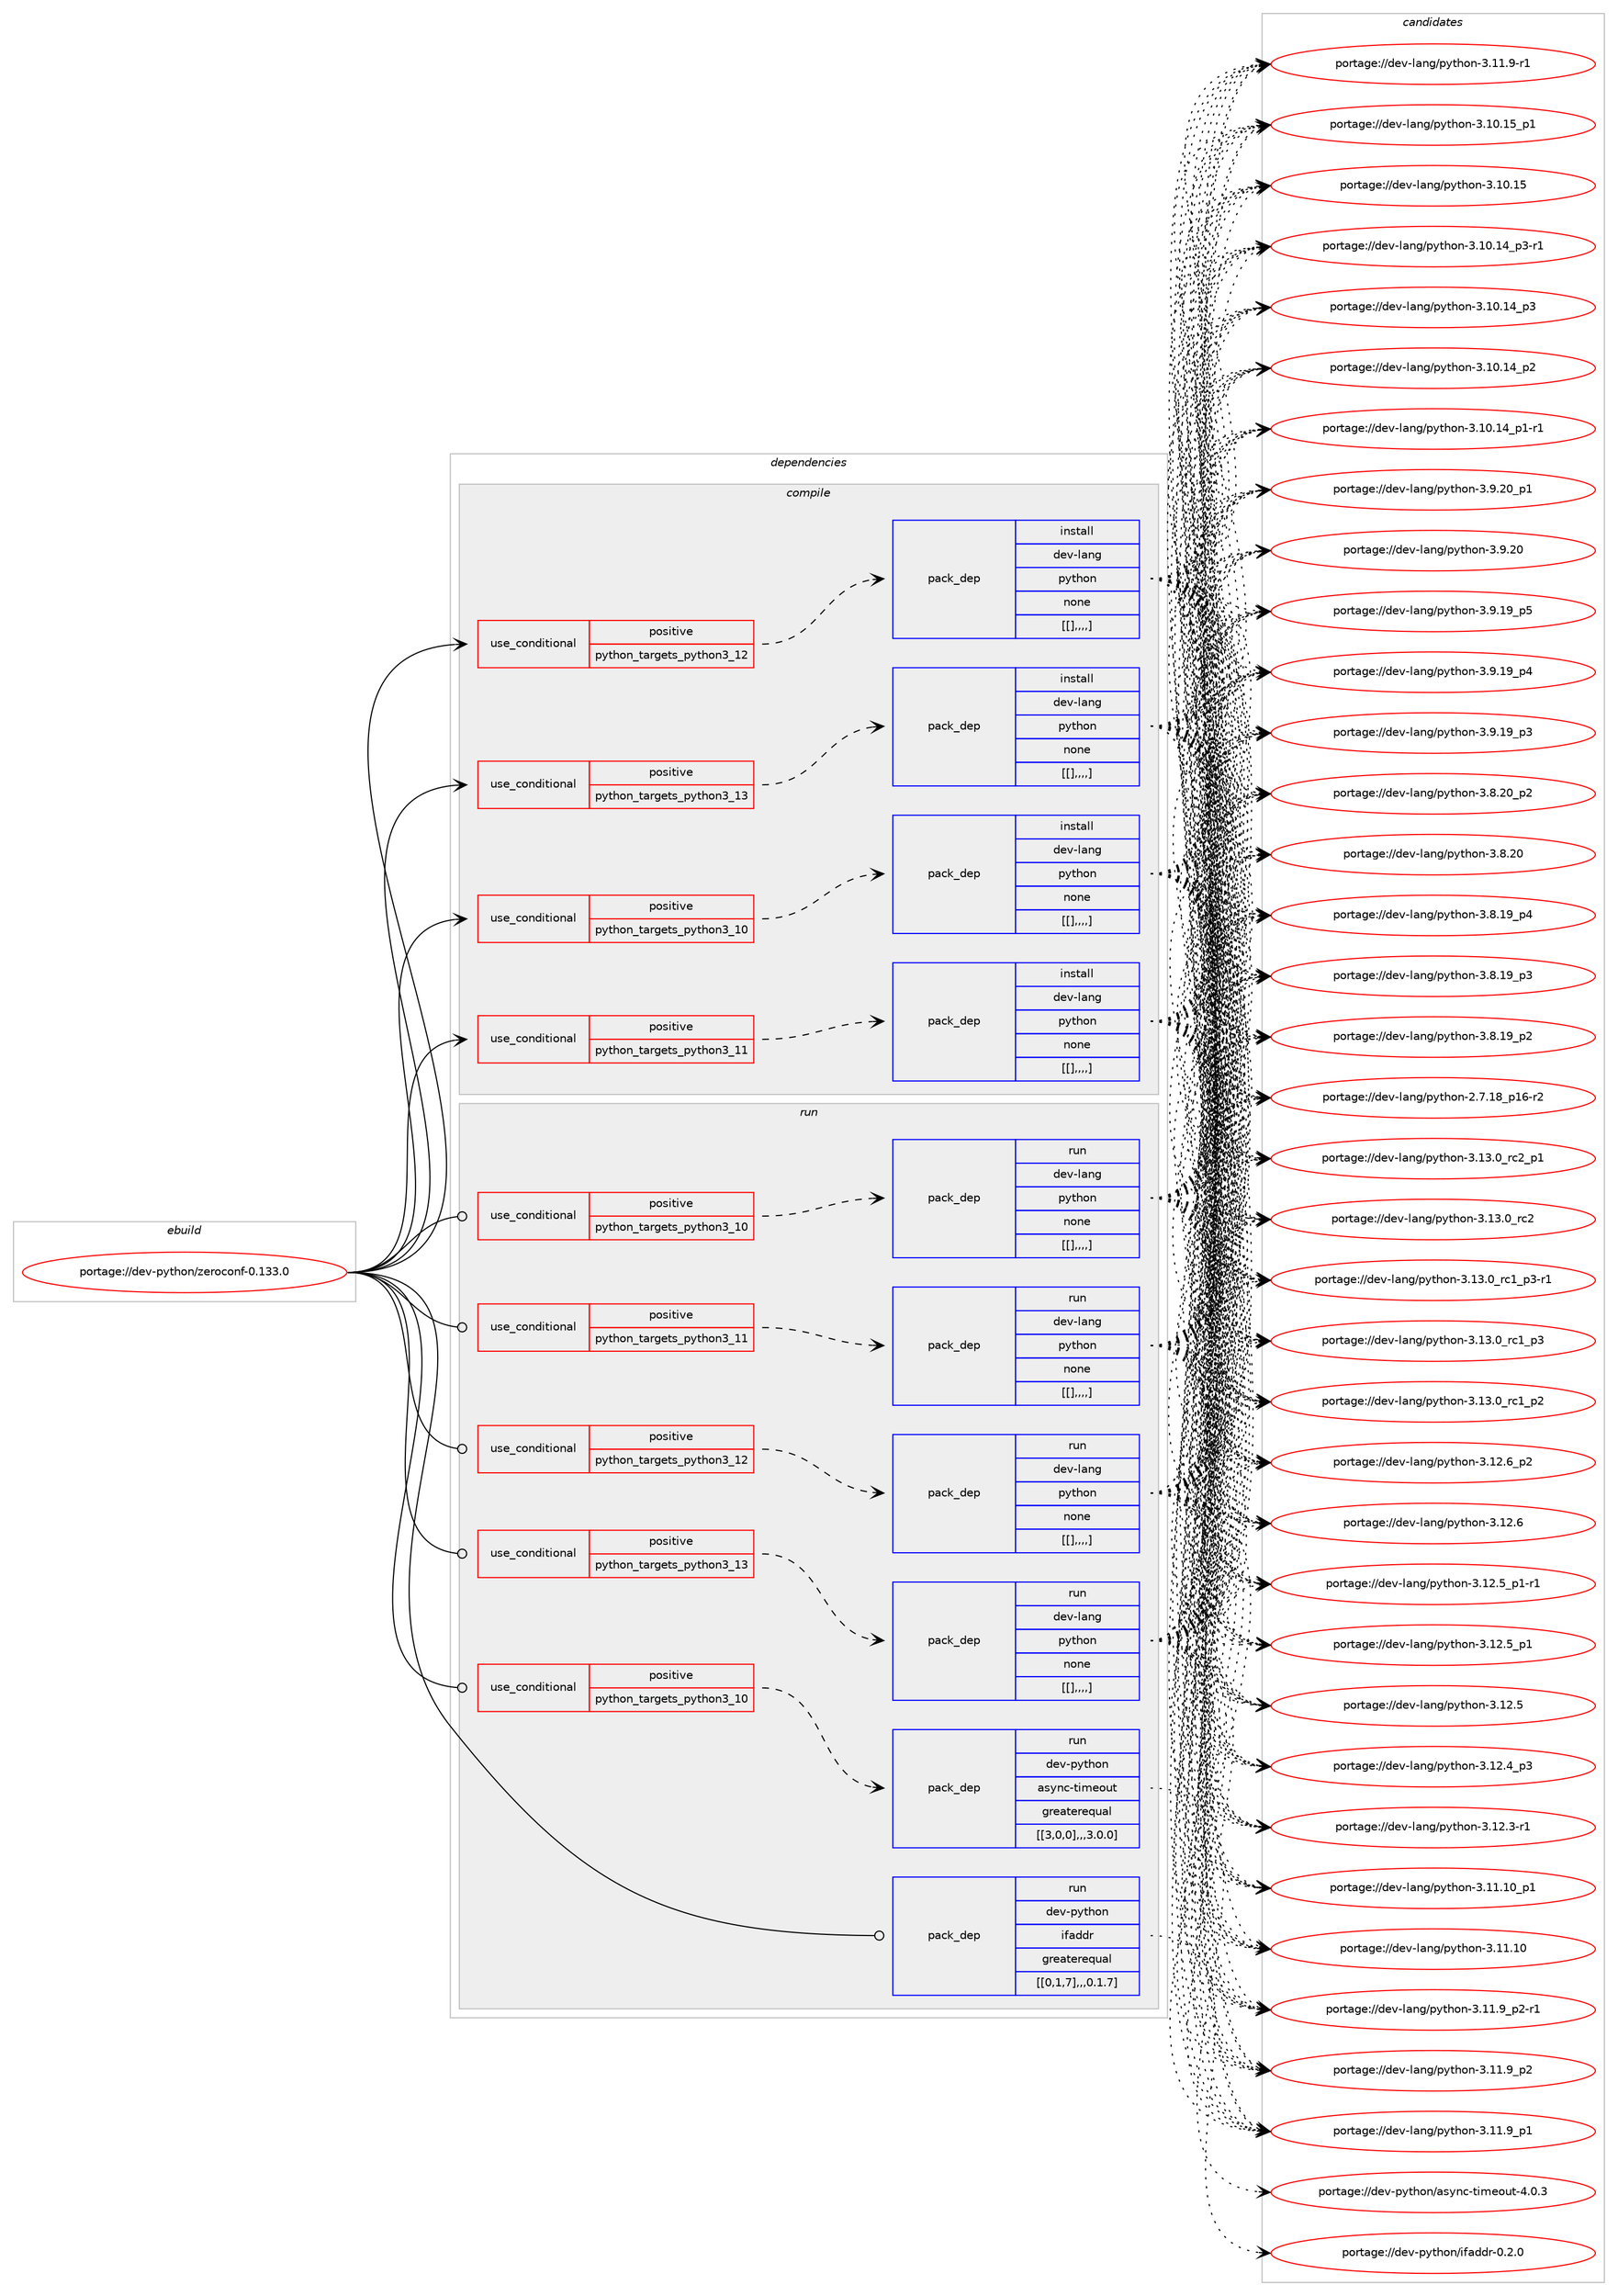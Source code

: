 digraph prolog {

# *************
# Graph options
# *************

newrank=true;
concentrate=true;
compound=true;
graph [rankdir=LR,fontname=Helvetica,fontsize=10,ranksep=1.5];#, ranksep=2.5, nodesep=0.2];
edge  [arrowhead=vee];
node  [fontname=Helvetica,fontsize=10];

# **********
# The ebuild
# **********

subgraph cluster_leftcol {
color=gray;
label=<<i>ebuild</i>>;
id [label="portage://dev-python/zeroconf-0.133.0", color=red, width=4, href="../dev-python/zeroconf-0.133.0.svg"];
}

# ****************
# The dependencies
# ****************

subgraph cluster_midcol {
color=gray;
label=<<i>dependencies</i>>;
subgraph cluster_compile {
fillcolor="#eeeeee";
style=filled;
label=<<i>compile</i>>;
subgraph cond43291 {
dependency171604 [label=<<TABLE BORDER="0" CELLBORDER="1" CELLSPACING="0" CELLPADDING="4"><TR><TD ROWSPAN="3" CELLPADDING="10">use_conditional</TD></TR><TR><TD>positive</TD></TR><TR><TD>python_targets_python3_10</TD></TR></TABLE>>, shape=none, color=red];
subgraph pack127050 {
dependency171605 [label=<<TABLE BORDER="0" CELLBORDER="1" CELLSPACING="0" CELLPADDING="4" WIDTH="220"><TR><TD ROWSPAN="6" CELLPADDING="30">pack_dep</TD></TR><TR><TD WIDTH="110">install</TD></TR><TR><TD>dev-lang</TD></TR><TR><TD>python</TD></TR><TR><TD>none</TD></TR><TR><TD>[[],,,,]</TD></TR></TABLE>>, shape=none, color=blue];
}
dependency171604:e -> dependency171605:w [weight=20,style="dashed",arrowhead="vee"];
}
id:e -> dependency171604:w [weight=20,style="solid",arrowhead="vee"];
subgraph cond43292 {
dependency171606 [label=<<TABLE BORDER="0" CELLBORDER="1" CELLSPACING="0" CELLPADDING="4"><TR><TD ROWSPAN="3" CELLPADDING="10">use_conditional</TD></TR><TR><TD>positive</TD></TR><TR><TD>python_targets_python3_11</TD></TR></TABLE>>, shape=none, color=red];
subgraph pack127051 {
dependency171607 [label=<<TABLE BORDER="0" CELLBORDER="1" CELLSPACING="0" CELLPADDING="4" WIDTH="220"><TR><TD ROWSPAN="6" CELLPADDING="30">pack_dep</TD></TR><TR><TD WIDTH="110">install</TD></TR><TR><TD>dev-lang</TD></TR><TR><TD>python</TD></TR><TR><TD>none</TD></TR><TR><TD>[[],,,,]</TD></TR></TABLE>>, shape=none, color=blue];
}
dependency171606:e -> dependency171607:w [weight=20,style="dashed",arrowhead="vee"];
}
id:e -> dependency171606:w [weight=20,style="solid",arrowhead="vee"];
subgraph cond43293 {
dependency171608 [label=<<TABLE BORDER="0" CELLBORDER="1" CELLSPACING="0" CELLPADDING="4"><TR><TD ROWSPAN="3" CELLPADDING="10">use_conditional</TD></TR><TR><TD>positive</TD></TR><TR><TD>python_targets_python3_12</TD></TR></TABLE>>, shape=none, color=red];
subgraph pack127052 {
dependency171609 [label=<<TABLE BORDER="0" CELLBORDER="1" CELLSPACING="0" CELLPADDING="4" WIDTH="220"><TR><TD ROWSPAN="6" CELLPADDING="30">pack_dep</TD></TR><TR><TD WIDTH="110">install</TD></TR><TR><TD>dev-lang</TD></TR><TR><TD>python</TD></TR><TR><TD>none</TD></TR><TR><TD>[[],,,,]</TD></TR></TABLE>>, shape=none, color=blue];
}
dependency171608:e -> dependency171609:w [weight=20,style="dashed",arrowhead="vee"];
}
id:e -> dependency171608:w [weight=20,style="solid",arrowhead="vee"];
subgraph cond43294 {
dependency171610 [label=<<TABLE BORDER="0" CELLBORDER="1" CELLSPACING="0" CELLPADDING="4"><TR><TD ROWSPAN="3" CELLPADDING="10">use_conditional</TD></TR><TR><TD>positive</TD></TR><TR><TD>python_targets_python3_13</TD></TR></TABLE>>, shape=none, color=red];
subgraph pack127053 {
dependency171611 [label=<<TABLE BORDER="0" CELLBORDER="1" CELLSPACING="0" CELLPADDING="4" WIDTH="220"><TR><TD ROWSPAN="6" CELLPADDING="30">pack_dep</TD></TR><TR><TD WIDTH="110">install</TD></TR><TR><TD>dev-lang</TD></TR><TR><TD>python</TD></TR><TR><TD>none</TD></TR><TR><TD>[[],,,,]</TD></TR></TABLE>>, shape=none, color=blue];
}
dependency171610:e -> dependency171611:w [weight=20,style="dashed",arrowhead="vee"];
}
id:e -> dependency171610:w [weight=20,style="solid",arrowhead="vee"];
}
subgraph cluster_compileandrun {
fillcolor="#eeeeee";
style=filled;
label=<<i>compile and run</i>>;
}
subgraph cluster_run {
fillcolor="#eeeeee";
style=filled;
label=<<i>run</i>>;
subgraph cond43295 {
dependency171612 [label=<<TABLE BORDER="0" CELLBORDER="1" CELLSPACING="0" CELLPADDING="4"><TR><TD ROWSPAN="3" CELLPADDING="10">use_conditional</TD></TR><TR><TD>positive</TD></TR><TR><TD>python_targets_python3_10</TD></TR></TABLE>>, shape=none, color=red];
subgraph pack127054 {
dependency171613 [label=<<TABLE BORDER="0" CELLBORDER="1" CELLSPACING="0" CELLPADDING="4" WIDTH="220"><TR><TD ROWSPAN="6" CELLPADDING="30">pack_dep</TD></TR><TR><TD WIDTH="110">run</TD></TR><TR><TD>dev-lang</TD></TR><TR><TD>python</TD></TR><TR><TD>none</TD></TR><TR><TD>[[],,,,]</TD></TR></TABLE>>, shape=none, color=blue];
}
dependency171612:e -> dependency171613:w [weight=20,style="dashed",arrowhead="vee"];
}
id:e -> dependency171612:w [weight=20,style="solid",arrowhead="odot"];
subgraph cond43296 {
dependency171614 [label=<<TABLE BORDER="0" CELLBORDER="1" CELLSPACING="0" CELLPADDING="4"><TR><TD ROWSPAN="3" CELLPADDING="10">use_conditional</TD></TR><TR><TD>positive</TD></TR><TR><TD>python_targets_python3_10</TD></TR></TABLE>>, shape=none, color=red];
subgraph pack127055 {
dependency171615 [label=<<TABLE BORDER="0" CELLBORDER="1" CELLSPACING="0" CELLPADDING="4" WIDTH="220"><TR><TD ROWSPAN="6" CELLPADDING="30">pack_dep</TD></TR><TR><TD WIDTH="110">run</TD></TR><TR><TD>dev-python</TD></TR><TR><TD>async-timeout</TD></TR><TR><TD>greaterequal</TD></TR><TR><TD>[[3,0,0],,,3.0.0]</TD></TR></TABLE>>, shape=none, color=blue];
}
dependency171614:e -> dependency171615:w [weight=20,style="dashed",arrowhead="vee"];
}
id:e -> dependency171614:w [weight=20,style="solid",arrowhead="odot"];
subgraph cond43297 {
dependency171616 [label=<<TABLE BORDER="0" CELLBORDER="1" CELLSPACING="0" CELLPADDING="4"><TR><TD ROWSPAN="3" CELLPADDING="10">use_conditional</TD></TR><TR><TD>positive</TD></TR><TR><TD>python_targets_python3_11</TD></TR></TABLE>>, shape=none, color=red];
subgraph pack127056 {
dependency171617 [label=<<TABLE BORDER="0" CELLBORDER="1" CELLSPACING="0" CELLPADDING="4" WIDTH="220"><TR><TD ROWSPAN="6" CELLPADDING="30">pack_dep</TD></TR><TR><TD WIDTH="110">run</TD></TR><TR><TD>dev-lang</TD></TR><TR><TD>python</TD></TR><TR><TD>none</TD></TR><TR><TD>[[],,,,]</TD></TR></TABLE>>, shape=none, color=blue];
}
dependency171616:e -> dependency171617:w [weight=20,style="dashed",arrowhead="vee"];
}
id:e -> dependency171616:w [weight=20,style="solid",arrowhead="odot"];
subgraph cond43298 {
dependency171618 [label=<<TABLE BORDER="0" CELLBORDER="1" CELLSPACING="0" CELLPADDING="4"><TR><TD ROWSPAN="3" CELLPADDING="10">use_conditional</TD></TR><TR><TD>positive</TD></TR><TR><TD>python_targets_python3_12</TD></TR></TABLE>>, shape=none, color=red];
subgraph pack127057 {
dependency171619 [label=<<TABLE BORDER="0" CELLBORDER="1" CELLSPACING="0" CELLPADDING="4" WIDTH="220"><TR><TD ROWSPAN="6" CELLPADDING="30">pack_dep</TD></TR><TR><TD WIDTH="110">run</TD></TR><TR><TD>dev-lang</TD></TR><TR><TD>python</TD></TR><TR><TD>none</TD></TR><TR><TD>[[],,,,]</TD></TR></TABLE>>, shape=none, color=blue];
}
dependency171618:e -> dependency171619:w [weight=20,style="dashed",arrowhead="vee"];
}
id:e -> dependency171618:w [weight=20,style="solid",arrowhead="odot"];
subgraph cond43299 {
dependency171620 [label=<<TABLE BORDER="0" CELLBORDER="1" CELLSPACING="0" CELLPADDING="4"><TR><TD ROWSPAN="3" CELLPADDING="10">use_conditional</TD></TR><TR><TD>positive</TD></TR><TR><TD>python_targets_python3_13</TD></TR></TABLE>>, shape=none, color=red];
subgraph pack127058 {
dependency171621 [label=<<TABLE BORDER="0" CELLBORDER="1" CELLSPACING="0" CELLPADDING="4" WIDTH="220"><TR><TD ROWSPAN="6" CELLPADDING="30">pack_dep</TD></TR><TR><TD WIDTH="110">run</TD></TR><TR><TD>dev-lang</TD></TR><TR><TD>python</TD></TR><TR><TD>none</TD></TR><TR><TD>[[],,,,]</TD></TR></TABLE>>, shape=none, color=blue];
}
dependency171620:e -> dependency171621:w [weight=20,style="dashed",arrowhead="vee"];
}
id:e -> dependency171620:w [weight=20,style="solid",arrowhead="odot"];
subgraph pack127059 {
dependency171622 [label=<<TABLE BORDER="0" CELLBORDER="1" CELLSPACING="0" CELLPADDING="4" WIDTH="220"><TR><TD ROWSPAN="6" CELLPADDING="30">pack_dep</TD></TR><TR><TD WIDTH="110">run</TD></TR><TR><TD>dev-python</TD></TR><TR><TD>ifaddr</TD></TR><TR><TD>greaterequal</TD></TR><TR><TD>[[0,1,7],,,0.1.7]</TD></TR></TABLE>>, shape=none, color=blue];
}
id:e -> dependency171622:w [weight=20,style="solid",arrowhead="odot"];
}
}

# **************
# The candidates
# **************

subgraph cluster_choices {
rank=same;
color=gray;
label=<<i>candidates</i>>;

subgraph choice127050 {
color=black;
nodesep=1;
choice100101118451089711010347112121116104111110455146495146489511499509511249 [label="portage://dev-lang/python-3.13.0_rc2_p1", color=red, width=4,href="../dev-lang/python-3.13.0_rc2_p1.svg"];
choice10010111845108971101034711212111610411111045514649514648951149950 [label="portage://dev-lang/python-3.13.0_rc2", color=red, width=4,href="../dev-lang/python-3.13.0_rc2.svg"];
choice1001011184510897110103471121211161041111104551464951464895114994995112514511449 [label="portage://dev-lang/python-3.13.0_rc1_p3-r1", color=red, width=4,href="../dev-lang/python-3.13.0_rc1_p3-r1.svg"];
choice100101118451089711010347112121116104111110455146495146489511499499511251 [label="portage://dev-lang/python-3.13.0_rc1_p3", color=red, width=4,href="../dev-lang/python-3.13.0_rc1_p3.svg"];
choice100101118451089711010347112121116104111110455146495146489511499499511250 [label="portage://dev-lang/python-3.13.0_rc1_p2", color=red, width=4,href="../dev-lang/python-3.13.0_rc1_p2.svg"];
choice100101118451089711010347112121116104111110455146495046549511250 [label="portage://dev-lang/python-3.12.6_p2", color=red, width=4,href="../dev-lang/python-3.12.6_p2.svg"];
choice10010111845108971101034711212111610411111045514649504654 [label="portage://dev-lang/python-3.12.6", color=red, width=4,href="../dev-lang/python-3.12.6.svg"];
choice1001011184510897110103471121211161041111104551464950465395112494511449 [label="portage://dev-lang/python-3.12.5_p1-r1", color=red, width=4,href="../dev-lang/python-3.12.5_p1-r1.svg"];
choice100101118451089711010347112121116104111110455146495046539511249 [label="portage://dev-lang/python-3.12.5_p1", color=red, width=4,href="../dev-lang/python-3.12.5_p1.svg"];
choice10010111845108971101034711212111610411111045514649504653 [label="portage://dev-lang/python-3.12.5", color=red, width=4,href="../dev-lang/python-3.12.5.svg"];
choice100101118451089711010347112121116104111110455146495046529511251 [label="portage://dev-lang/python-3.12.4_p3", color=red, width=4,href="../dev-lang/python-3.12.4_p3.svg"];
choice100101118451089711010347112121116104111110455146495046514511449 [label="portage://dev-lang/python-3.12.3-r1", color=red, width=4,href="../dev-lang/python-3.12.3-r1.svg"];
choice10010111845108971101034711212111610411111045514649494649489511249 [label="portage://dev-lang/python-3.11.10_p1", color=red, width=4,href="../dev-lang/python-3.11.10_p1.svg"];
choice1001011184510897110103471121211161041111104551464949464948 [label="portage://dev-lang/python-3.11.10", color=red, width=4,href="../dev-lang/python-3.11.10.svg"];
choice1001011184510897110103471121211161041111104551464949465795112504511449 [label="portage://dev-lang/python-3.11.9_p2-r1", color=red, width=4,href="../dev-lang/python-3.11.9_p2-r1.svg"];
choice100101118451089711010347112121116104111110455146494946579511250 [label="portage://dev-lang/python-3.11.9_p2", color=red, width=4,href="../dev-lang/python-3.11.9_p2.svg"];
choice100101118451089711010347112121116104111110455146494946579511249 [label="portage://dev-lang/python-3.11.9_p1", color=red, width=4,href="../dev-lang/python-3.11.9_p1.svg"];
choice100101118451089711010347112121116104111110455146494946574511449 [label="portage://dev-lang/python-3.11.9-r1", color=red, width=4,href="../dev-lang/python-3.11.9-r1.svg"];
choice10010111845108971101034711212111610411111045514649484649539511249 [label="portage://dev-lang/python-3.10.15_p1", color=red, width=4,href="../dev-lang/python-3.10.15_p1.svg"];
choice1001011184510897110103471121211161041111104551464948464953 [label="portage://dev-lang/python-3.10.15", color=red, width=4,href="../dev-lang/python-3.10.15.svg"];
choice100101118451089711010347112121116104111110455146494846495295112514511449 [label="portage://dev-lang/python-3.10.14_p3-r1", color=red, width=4,href="../dev-lang/python-3.10.14_p3-r1.svg"];
choice10010111845108971101034711212111610411111045514649484649529511251 [label="portage://dev-lang/python-3.10.14_p3", color=red, width=4,href="../dev-lang/python-3.10.14_p3.svg"];
choice10010111845108971101034711212111610411111045514649484649529511250 [label="portage://dev-lang/python-3.10.14_p2", color=red, width=4,href="../dev-lang/python-3.10.14_p2.svg"];
choice100101118451089711010347112121116104111110455146494846495295112494511449 [label="portage://dev-lang/python-3.10.14_p1-r1", color=red, width=4,href="../dev-lang/python-3.10.14_p1-r1.svg"];
choice100101118451089711010347112121116104111110455146574650489511249 [label="portage://dev-lang/python-3.9.20_p1", color=red, width=4,href="../dev-lang/python-3.9.20_p1.svg"];
choice10010111845108971101034711212111610411111045514657465048 [label="portage://dev-lang/python-3.9.20", color=red, width=4,href="../dev-lang/python-3.9.20.svg"];
choice100101118451089711010347112121116104111110455146574649579511253 [label="portage://dev-lang/python-3.9.19_p5", color=red, width=4,href="../dev-lang/python-3.9.19_p5.svg"];
choice100101118451089711010347112121116104111110455146574649579511252 [label="portage://dev-lang/python-3.9.19_p4", color=red, width=4,href="../dev-lang/python-3.9.19_p4.svg"];
choice100101118451089711010347112121116104111110455146574649579511251 [label="portage://dev-lang/python-3.9.19_p3", color=red, width=4,href="../dev-lang/python-3.9.19_p3.svg"];
choice100101118451089711010347112121116104111110455146564650489511250 [label="portage://dev-lang/python-3.8.20_p2", color=red, width=4,href="../dev-lang/python-3.8.20_p2.svg"];
choice10010111845108971101034711212111610411111045514656465048 [label="portage://dev-lang/python-3.8.20", color=red, width=4,href="../dev-lang/python-3.8.20.svg"];
choice100101118451089711010347112121116104111110455146564649579511252 [label="portage://dev-lang/python-3.8.19_p4", color=red, width=4,href="../dev-lang/python-3.8.19_p4.svg"];
choice100101118451089711010347112121116104111110455146564649579511251 [label="portage://dev-lang/python-3.8.19_p3", color=red, width=4,href="../dev-lang/python-3.8.19_p3.svg"];
choice100101118451089711010347112121116104111110455146564649579511250 [label="portage://dev-lang/python-3.8.19_p2", color=red, width=4,href="../dev-lang/python-3.8.19_p2.svg"];
choice100101118451089711010347112121116104111110455046554649569511249544511450 [label="portage://dev-lang/python-2.7.18_p16-r2", color=red, width=4,href="../dev-lang/python-2.7.18_p16-r2.svg"];
dependency171605:e -> choice100101118451089711010347112121116104111110455146495146489511499509511249:w [style=dotted,weight="100"];
dependency171605:e -> choice10010111845108971101034711212111610411111045514649514648951149950:w [style=dotted,weight="100"];
dependency171605:e -> choice1001011184510897110103471121211161041111104551464951464895114994995112514511449:w [style=dotted,weight="100"];
dependency171605:e -> choice100101118451089711010347112121116104111110455146495146489511499499511251:w [style=dotted,weight="100"];
dependency171605:e -> choice100101118451089711010347112121116104111110455146495146489511499499511250:w [style=dotted,weight="100"];
dependency171605:e -> choice100101118451089711010347112121116104111110455146495046549511250:w [style=dotted,weight="100"];
dependency171605:e -> choice10010111845108971101034711212111610411111045514649504654:w [style=dotted,weight="100"];
dependency171605:e -> choice1001011184510897110103471121211161041111104551464950465395112494511449:w [style=dotted,weight="100"];
dependency171605:e -> choice100101118451089711010347112121116104111110455146495046539511249:w [style=dotted,weight="100"];
dependency171605:e -> choice10010111845108971101034711212111610411111045514649504653:w [style=dotted,weight="100"];
dependency171605:e -> choice100101118451089711010347112121116104111110455146495046529511251:w [style=dotted,weight="100"];
dependency171605:e -> choice100101118451089711010347112121116104111110455146495046514511449:w [style=dotted,weight="100"];
dependency171605:e -> choice10010111845108971101034711212111610411111045514649494649489511249:w [style=dotted,weight="100"];
dependency171605:e -> choice1001011184510897110103471121211161041111104551464949464948:w [style=dotted,weight="100"];
dependency171605:e -> choice1001011184510897110103471121211161041111104551464949465795112504511449:w [style=dotted,weight="100"];
dependency171605:e -> choice100101118451089711010347112121116104111110455146494946579511250:w [style=dotted,weight="100"];
dependency171605:e -> choice100101118451089711010347112121116104111110455146494946579511249:w [style=dotted,weight="100"];
dependency171605:e -> choice100101118451089711010347112121116104111110455146494946574511449:w [style=dotted,weight="100"];
dependency171605:e -> choice10010111845108971101034711212111610411111045514649484649539511249:w [style=dotted,weight="100"];
dependency171605:e -> choice1001011184510897110103471121211161041111104551464948464953:w [style=dotted,weight="100"];
dependency171605:e -> choice100101118451089711010347112121116104111110455146494846495295112514511449:w [style=dotted,weight="100"];
dependency171605:e -> choice10010111845108971101034711212111610411111045514649484649529511251:w [style=dotted,weight="100"];
dependency171605:e -> choice10010111845108971101034711212111610411111045514649484649529511250:w [style=dotted,weight="100"];
dependency171605:e -> choice100101118451089711010347112121116104111110455146494846495295112494511449:w [style=dotted,weight="100"];
dependency171605:e -> choice100101118451089711010347112121116104111110455146574650489511249:w [style=dotted,weight="100"];
dependency171605:e -> choice10010111845108971101034711212111610411111045514657465048:w [style=dotted,weight="100"];
dependency171605:e -> choice100101118451089711010347112121116104111110455146574649579511253:w [style=dotted,weight="100"];
dependency171605:e -> choice100101118451089711010347112121116104111110455146574649579511252:w [style=dotted,weight="100"];
dependency171605:e -> choice100101118451089711010347112121116104111110455146574649579511251:w [style=dotted,weight="100"];
dependency171605:e -> choice100101118451089711010347112121116104111110455146564650489511250:w [style=dotted,weight="100"];
dependency171605:e -> choice10010111845108971101034711212111610411111045514656465048:w [style=dotted,weight="100"];
dependency171605:e -> choice100101118451089711010347112121116104111110455146564649579511252:w [style=dotted,weight="100"];
dependency171605:e -> choice100101118451089711010347112121116104111110455146564649579511251:w [style=dotted,weight="100"];
dependency171605:e -> choice100101118451089711010347112121116104111110455146564649579511250:w [style=dotted,weight="100"];
dependency171605:e -> choice100101118451089711010347112121116104111110455046554649569511249544511450:w [style=dotted,weight="100"];
}
subgraph choice127051 {
color=black;
nodesep=1;
choice100101118451089711010347112121116104111110455146495146489511499509511249 [label="portage://dev-lang/python-3.13.0_rc2_p1", color=red, width=4,href="../dev-lang/python-3.13.0_rc2_p1.svg"];
choice10010111845108971101034711212111610411111045514649514648951149950 [label="portage://dev-lang/python-3.13.0_rc2", color=red, width=4,href="../dev-lang/python-3.13.0_rc2.svg"];
choice1001011184510897110103471121211161041111104551464951464895114994995112514511449 [label="portage://dev-lang/python-3.13.0_rc1_p3-r1", color=red, width=4,href="../dev-lang/python-3.13.0_rc1_p3-r1.svg"];
choice100101118451089711010347112121116104111110455146495146489511499499511251 [label="portage://dev-lang/python-3.13.0_rc1_p3", color=red, width=4,href="../dev-lang/python-3.13.0_rc1_p3.svg"];
choice100101118451089711010347112121116104111110455146495146489511499499511250 [label="portage://dev-lang/python-3.13.0_rc1_p2", color=red, width=4,href="../dev-lang/python-3.13.0_rc1_p2.svg"];
choice100101118451089711010347112121116104111110455146495046549511250 [label="portage://dev-lang/python-3.12.6_p2", color=red, width=4,href="../dev-lang/python-3.12.6_p2.svg"];
choice10010111845108971101034711212111610411111045514649504654 [label="portage://dev-lang/python-3.12.6", color=red, width=4,href="../dev-lang/python-3.12.6.svg"];
choice1001011184510897110103471121211161041111104551464950465395112494511449 [label="portage://dev-lang/python-3.12.5_p1-r1", color=red, width=4,href="../dev-lang/python-3.12.5_p1-r1.svg"];
choice100101118451089711010347112121116104111110455146495046539511249 [label="portage://dev-lang/python-3.12.5_p1", color=red, width=4,href="../dev-lang/python-3.12.5_p1.svg"];
choice10010111845108971101034711212111610411111045514649504653 [label="portage://dev-lang/python-3.12.5", color=red, width=4,href="../dev-lang/python-3.12.5.svg"];
choice100101118451089711010347112121116104111110455146495046529511251 [label="portage://dev-lang/python-3.12.4_p3", color=red, width=4,href="../dev-lang/python-3.12.4_p3.svg"];
choice100101118451089711010347112121116104111110455146495046514511449 [label="portage://dev-lang/python-3.12.3-r1", color=red, width=4,href="../dev-lang/python-3.12.3-r1.svg"];
choice10010111845108971101034711212111610411111045514649494649489511249 [label="portage://dev-lang/python-3.11.10_p1", color=red, width=4,href="../dev-lang/python-3.11.10_p1.svg"];
choice1001011184510897110103471121211161041111104551464949464948 [label="portage://dev-lang/python-3.11.10", color=red, width=4,href="../dev-lang/python-3.11.10.svg"];
choice1001011184510897110103471121211161041111104551464949465795112504511449 [label="portage://dev-lang/python-3.11.9_p2-r1", color=red, width=4,href="../dev-lang/python-3.11.9_p2-r1.svg"];
choice100101118451089711010347112121116104111110455146494946579511250 [label="portage://dev-lang/python-3.11.9_p2", color=red, width=4,href="../dev-lang/python-3.11.9_p2.svg"];
choice100101118451089711010347112121116104111110455146494946579511249 [label="portage://dev-lang/python-3.11.9_p1", color=red, width=4,href="../dev-lang/python-3.11.9_p1.svg"];
choice100101118451089711010347112121116104111110455146494946574511449 [label="portage://dev-lang/python-3.11.9-r1", color=red, width=4,href="../dev-lang/python-3.11.9-r1.svg"];
choice10010111845108971101034711212111610411111045514649484649539511249 [label="portage://dev-lang/python-3.10.15_p1", color=red, width=4,href="../dev-lang/python-3.10.15_p1.svg"];
choice1001011184510897110103471121211161041111104551464948464953 [label="portage://dev-lang/python-3.10.15", color=red, width=4,href="../dev-lang/python-3.10.15.svg"];
choice100101118451089711010347112121116104111110455146494846495295112514511449 [label="portage://dev-lang/python-3.10.14_p3-r1", color=red, width=4,href="../dev-lang/python-3.10.14_p3-r1.svg"];
choice10010111845108971101034711212111610411111045514649484649529511251 [label="portage://dev-lang/python-3.10.14_p3", color=red, width=4,href="../dev-lang/python-3.10.14_p3.svg"];
choice10010111845108971101034711212111610411111045514649484649529511250 [label="portage://dev-lang/python-3.10.14_p2", color=red, width=4,href="../dev-lang/python-3.10.14_p2.svg"];
choice100101118451089711010347112121116104111110455146494846495295112494511449 [label="portage://dev-lang/python-3.10.14_p1-r1", color=red, width=4,href="../dev-lang/python-3.10.14_p1-r1.svg"];
choice100101118451089711010347112121116104111110455146574650489511249 [label="portage://dev-lang/python-3.9.20_p1", color=red, width=4,href="../dev-lang/python-3.9.20_p1.svg"];
choice10010111845108971101034711212111610411111045514657465048 [label="portage://dev-lang/python-3.9.20", color=red, width=4,href="../dev-lang/python-3.9.20.svg"];
choice100101118451089711010347112121116104111110455146574649579511253 [label="portage://dev-lang/python-3.9.19_p5", color=red, width=4,href="../dev-lang/python-3.9.19_p5.svg"];
choice100101118451089711010347112121116104111110455146574649579511252 [label="portage://dev-lang/python-3.9.19_p4", color=red, width=4,href="../dev-lang/python-3.9.19_p4.svg"];
choice100101118451089711010347112121116104111110455146574649579511251 [label="portage://dev-lang/python-3.9.19_p3", color=red, width=4,href="../dev-lang/python-3.9.19_p3.svg"];
choice100101118451089711010347112121116104111110455146564650489511250 [label="portage://dev-lang/python-3.8.20_p2", color=red, width=4,href="../dev-lang/python-3.8.20_p2.svg"];
choice10010111845108971101034711212111610411111045514656465048 [label="portage://dev-lang/python-3.8.20", color=red, width=4,href="../dev-lang/python-3.8.20.svg"];
choice100101118451089711010347112121116104111110455146564649579511252 [label="portage://dev-lang/python-3.8.19_p4", color=red, width=4,href="../dev-lang/python-3.8.19_p4.svg"];
choice100101118451089711010347112121116104111110455146564649579511251 [label="portage://dev-lang/python-3.8.19_p3", color=red, width=4,href="../dev-lang/python-3.8.19_p3.svg"];
choice100101118451089711010347112121116104111110455146564649579511250 [label="portage://dev-lang/python-3.8.19_p2", color=red, width=4,href="../dev-lang/python-3.8.19_p2.svg"];
choice100101118451089711010347112121116104111110455046554649569511249544511450 [label="portage://dev-lang/python-2.7.18_p16-r2", color=red, width=4,href="../dev-lang/python-2.7.18_p16-r2.svg"];
dependency171607:e -> choice100101118451089711010347112121116104111110455146495146489511499509511249:w [style=dotted,weight="100"];
dependency171607:e -> choice10010111845108971101034711212111610411111045514649514648951149950:w [style=dotted,weight="100"];
dependency171607:e -> choice1001011184510897110103471121211161041111104551464951464895114994995112514511449:w [style=dotted,weight="100"];
dependency171607:e -> choice100101118451089711010347112121116104111110455146495146489511499499511251:w [style=dotted,weight="100"];
dependency171607:e -> choice100101118451089711010347112121116104111110455146495146489511499499511250:w [style=dotted,weight="100"];
dependency171607:e -> choice100101118451089711010347112121116104111110455146495046549511250:w [style=dotted,weight="100"];
dependency171607:e -> choice10010111845108971101034711212111610411111045514649504654:w [style=dotted,weight="100"];
dependency171607:e -> choice1001011184510897110103471121211161041111104551464950465395112494511449:w [style=dotted,weight="100"];
dependency171607:e -> choice100101118451089711010347112121116104111110455146495046539511249:w [style=dotted,weight="100"];
dependency171607:e -> choice10010111845108971101034711212111610411111045514649504653:w [style=dotted,weight="100"];
dependency171607:e -> choice100101118451089711010347112121116104111110455146495046529511251:w [style=dotted,weight="100"];
dependency171607:e -> choice100101118451089711010347112121116104111110455146495046514511449:w [style=dotted,weight="100"];
dependency171607:e -> choice10010111845108971101034711212111610411111045514649494649489511249:w [style=dotted,weight="100"];
dependency171607:e -> choice1001011184510897110103471121211161041111104551464949464948:w [style=dotted,weight="100"];
dependency171607:e -> choice1001011184510897110103471121211161041111104551464949465795112504511449:w [style=dotted,weight="100"];
dependency171607:e -> choice100101118451089711010347112121116104111110455146494946579511250:w [style=dotted,weight="100"];
dependency171607:e -> choice100101118451089711010347112121116104111110455146494946579511249:w [style=dotted,weight="100"];
dependency171607:e -> choice100101118451089711010347112121116104111110455146494946574511449:w [style=dotted,weight="100"];
dependency171607:e -> choice10010111845108971101034711212111610411111045514649484649539511249:w [style=dotted,weight="100"];
dependency171607:e -> choice1001011184510897110103471121211161041111104551464948464953:w [style=dotted,weight="100"];
dependency171607:e -> choice100101118451089711010347112121116104111110455146494846495295112514511449:w [style=dotted,weight="100"];
dependency171607:e -> choice10010111845108971101034711212111610411111045514649484649529511251:w [style=dotted,weight="100"];
dependency171607:e -> choice10010111845108971101034711212111610411111045514649484649529511250:w [style=dotted,weight="100"];
dependency171607:e -> choice100101118451089711010347112121116104111110455146494846495295112494511449:w [style=dotted,weight="100"];
dependency171607:e -> choice100101118451089711010347112121116104111110455146574650489511249:w [style=dotted,weight="100"];
dependency171607:e -> choice10010111845108971101034711212111610411111045514657465048:w [style=dotted,weight="100"];
dependency171607:e -> choice100101118451089711010347112121116104111110455146574649579511253:w [style=dotted,weight="100"];
dependency171607:e -> choice100101118451089711010347112121116104111110455146574649579511252:w [style=dotted,weight="100"];
dependency171607:e -> choice100101118451089711010347112121116104111110455146574649579511251:w [style=dotted,weight="100"];
dependency171607:e -> choice100101118451089711010347112121116104111110455146564650489511250:w [style=dotted,weight="100"];
dependency171607:e -> choice10010111845108971101034711212111610411111045514656465048:w [style=dotted,weight="100"];
dependency171607:e -> choice100101118451089711010347112121116104111110455146564649579511252:w [style=dotted,weight="100"];
dependency171607:e -> choice100101118451089711010347112121116104111110455146564649579511251:w [style=dotted,weight="100"];
dependency171607:e -> choice100101118451089711010347112121116104111110455146564649579511250:w [style=dotted,weight="100"];
dependency171607:e -> choice100101118451089711010347112121116104111110455046554649569511249544511450:w [style=dotted,weight="100"];
}
subgraph choice127052 {
color=black;
nodesep=1;
choice100101118451089711010347112121116104111110455146495146489511499509511249 [label="portage://dev-lang/python-3.13.0_rc2_p1", color=red, width=4,href="../dev-lang/python-3.13.0_rc2_p1.svg"];
choice10010111845108971101034711212111610411111045514649514648951149950 [label="portage://dev-lang/python-3.13.0_rc2", color=red, width=4,href="../dev-lang/python-3.13.0_rc2.svg"];
choice1001011184510897110103471121211161041111104551464951464895114994995112514511449 [label="portage://dev-lang/python-3.13.0_rc1_p3-r1", color=red, width=4,href="../dev-lang/python-3.13.0_rc1_p3-r1.svg"];
choice100101118451089711010347112121116104111110455146495146489511499499511251 [label="portage://dev-lang/python-3.13.0_rc1_p3", color=red, width=4,href="../dev-lang/python-3.13.0_rc1_p3.svg"];
choice100101118451089711010347112121116104111110455146495146489511499499511250 [label="portage://dev-lang/python-3.13.0_rc1_p2", color=red, width=4,href="../dev-lang/python-3.13.0_rc1_p2.svg"];
choice100101118451089711010347112121116104111110455146495046549511250 [label="portage://dev-lang/python-3.12.6_p2", color=red, width=4,href="../dev-lang/python-3.12.6_p2.svg"];
choice10010111845108971101034711212111610411111045514649504654 [label="portage://dev-lang/python-3.12.6", color=red, width=4,href="../dev-lang/python-3.12.6.svg"];
choice1001011184510897110103471121211161041111104551464950465395112494511449 [label="portage://dev-lang/python-3.12.5_p1-r1", color=red, width=4,href="../dev-lang/python-3.12.5_p1-r1.svg"];
choice100101118451089711010347112121116104111110455146495046539511249 [label="portage://dev-lang/python-3.12.5_p1", color=red, width=4,href="../dev-lang/python-3.12.5_p1.svg"];
choice10010111845108971101034711212111610411111045514649504653 [label="portage://dev-lang/python-3.12.5", color=red, width=4,href="../dev-lang/python-3.12.5.svg"];
choice100101118451089711010347112121116104111110455146495046529511251 [label="portage://dev-lang/python-3.12.4_p3", color=red, width=4,href="../dev-lang/python-3.12.4_p3.svg"];
choice100101118451089711010347112121116104111110455146495046514511449 [label="portage://dev-lang/python-3.12.3-r1", color=red, width=4,href="../dev-lang/python-3.12.3-r1.svg"];
choice10010111845108971101034711212111610411111045514649494649489511249 [label="portage://dev-lang/python-3.11.10_p1", color=red, width=4,href="../dev-lang/python-3.11.10_p1.svg"];
choice1001011184510897110103471121211161041111104551464949464948 [label="portage://dev-lang/python-3.11.10", color=red, width=4,href="../dev-lang/python-3.11.10.svg"];
choice1001011184510897110103471121211161041111104551464949465795112504511449 [label="portage://dev-lang/python-3.11.9_p2-r1", color=red, width=4,href="../dev-lang/python-3.11.9_p2-r1.svg"];
choice100101118451089711010347112121116104111110455146494946579511250 [label="portage://dev-lang/python-3.11.9_p2", color=red, width=4,href="../dev-lang/python-3.11.9_p2.svg"];
choice100101118451089711010347112121116104111110455146494946579511249 [label="portage://dev-lang/python-3.11.9_p1", color=red, width=4,href="../dev-lang/python-3.11.9_p1.svg"];
choice100101118451089711010347112121116104111110455146494946574511449 [label="portage://dev-lang/python-3.11.9-r1", color=red, width=4,href="../dev-lang/python-3.11.9-r1.svg"];
choice10010111845108971101034711212111610411111045514649484649539511249 [label="portage://dev-lang/python-3.10.15_p1", color=red, width=4,href="../dev-lang/python-3.10.15_p1.svg"];
choice1001011184510897110103471121211161041111104551464948464953 [label="portage://dev-lang/python-3.10.15", color=red, width=4,href="../dev-lang/python-3.10.15.svg"];
choice100101118451089711010347112121116104111110455146494846495295112514511449 [label="portage://dev-lang/python-3.10.14_p3-r1", color=red, width=4,href="../dev-lang/python-3.10.14_p3-r1.svg"];
choice10010111845108971101034711212111610411111045514649484649529511251 [label="portage://dev-lang/python-3.10.14_p3", color=red, width=4,href="../dev-lang/python-3.10.14_p3.svg"];
choice10010111845108971101034711212111610411111045514649484649529511250 [label="portage://dev-lang/python-3.10.14_p2", color=red, width=4,href="../dev-lang/python-3.10.14_p2.svg"];
choice100101118451089711010347112121116104111110455146494846495295112494511449 [label="portage://dev-lang/python-3.10.14_p1-r1", color=red, width=4,href="../dev-lang/python-3.10.14_p1-r1.svg"];
choice100101118451089711010347112121116104111110455146574650489511249 [label="portage://dev-lang/python-3.9.20_p1", color=red, width=4,href="../dev-lang/python-3.9.20_p1.svg"];
choice10010111845108971101034711212111610411111045514657465048 [label="portage://dev-lang/python-3.9.20", color=red, width=4,href="../dev-lang/python-3.9.20.svg"];
choice100101118451089711010347112121116104111110455146574649579511253 [label="portage://dev-lang/python-3.9.19_p5", color=red, width=4,href="../dev-lang/python-3.9.19_p5.svg"];
choice100101118451089711010347112121116104111110455146574649579511252 [label="portage://dev-lang/python-3.9.19_p4", color=red, width=4,href="../dev-lang/python-3.9.19_p4.svg"];
choice100101118451089711010347112121116104111110455146574649579511251 [label="portage://dev-lang/python-3.9.19_p3", color=red, width=4,href="../dev-lang/python-3.9.19_p3.svg"];
choice100101118451089711010347112121116104111110455146564650489511250 [label="portage://dev-lang/python-3.8.20_p2", color=red, width=4,href="../dev-lang/python-3.8.20_p2.svg"];
choice10010111845108971101034711212111610411111045514656465048 [label="portage://dev-lang/python-3.8.20", color=red, width=4,href="../dev-lang/python-3.8.20.svg"];
choice100101118451089711010347112121116104111110455146564649579511252 [label="portage://dev-lang/python-3.8.19_p4", color=red, width=4,href="../dev-lang/python-3.8.19_p4.svg"];
choice100101118451089711010347112121116104111110455146564649579511251 [label="portage://dev-lang/python-3.8.19_p3", color=red, width=4,href="../dev-lang/python-3.8.19_p3.svg"];
choice100101118451089711010347112121116104111110455146564649579511250 [label="portage://dev-lang/python-3.8.19_p2", color=red, width=4,href="../dev-lang/python-3.8.19_p2.svg"];
choice100101118451089711010347112121116104111110455046554649569511249544511450 [label="portage://dev-lang/python-2.7.18_p16-r2", color=red, width=4,href="../dev-lang/python-2.7.18_p16-r2.svg"];
dependency171609:e -> choice100101118451089711010347112121116104111110455146495146489511499509511249:w [style=dotted,weight="100"];
dependency171609:e -> choice10010111845108971101034711212111610411111045514649514648951149950:w [style=dotted,weight="100"];
dependency171609:e -> choice1001011184510897110103471121211161041111104551464951464895114994995112514511449:w [style=dotted,weight="100"];
dependency171609:e -> choice100101118451089711010347112121116104111110455146495146489511499499511251:w [style=dotted,weight="100"];
dependency171609:e -> choice100101118451089711010347112121116104111110455146495146489511499499511250:w [style=dotted,weight="100"];
dependency171609:e -> choice100101118451089711010347112121116104111110455146495046549511250:w [style=dotted,weight="100"];
dependency171609:e -> choice10010111845108971101034711212111610411111045514649504654:w [style=dotted,weight="100"];
dependency171609:e -> choice1001011184510897110103471121211161041111104551464950465395112494511449:w [style=dotted,weight="100"];
dependency171609:e -> choice100101118451089711010347112121116104111110455146495046539511249:w [style=dotted,weight="100"];
dependency171609:e -> choice10010111845108971101034711212111610411111045514649504653:w [style=dotted,weight="100"];
dependency171609:e -> choice100101118451089711010347112121116104111110455146495046529511251:w [style=dotted,weight="100"];
dependency171609:e -> choice100101118451089711010347112121116104111110455146495046514511449:w [style=dotted,weight="100"];
dependency171609:e -> choice10010111845108971101034711212111610411111045514649494649489511249:w [style=dotted,weight="100"];
dependency171609:e -> choice1001011184510897110103471121211161041111104551464949464948:w [style=dotted,weight="100"];
dependency171609:e -> choice1001011184510897110103471121211161041111104551464949465795112504511449:w [style=dotted,weight="100"];
dependency171609:e -> choice100101118451089711010347112121116104111110455146494946579511250:w [style=dotted,weight="100"];
dependency171609:e -> choice100101118451089711010347112121116104111110455146494946579511249:w [style=dotted,weight="100"];
dependency171609:e -> choice100101118451089711010347112121116104111110455146494946574511449:w [style=dotted,weight="100"];
dependency171609:e -> choice10010111845108971101034711212111610411111045514649484649539511249:w [style=dotted,weight="100"];
dependency171609:e -> choice1001011184510897110103471121211161041111104551464948464953:w [style=dotted,weight="100"];
dependency171609:e -> choice100101118451089711010347112121116104111110455146494846495295112514511449:w [style=dotted,weight="100"];
dependency171609:e -> choice10010111845108971101034711212111610411111045514649484649529511251:w [style=dotted,weight="100"];
dependency171609:e -> choice10010111845108971101034711212111610411111045514649484649529511250:w [style=dotted,weight="100"];
dependency171609:e -> choice100101118451089711010347112121116104111110455146494846495295112494511449:w [style=dotted,weight="100"];
dependency171609:e -> choice100101118451089711010347112121116104111110455146574650489511249:w [style=dotted,weight="100"];
dependency171609:e -> choice10010111845108971101034711212111610411111045514657465048:w [style=dotted,weight="100"];
dependency171609:e -> choice100101118451089711010347112121116104111110455146574649579511253:w [style=dotted,weight="100"];
dependency171609:e -> choice100101118451089711010347112121116104111110455146574649579511252:w [style=dotted,weight="100"];
dependency171609:e -> choice100101118451089711010347112121116104111110455146574649579511251:w [style=dotted,weight="100"];
dependency171609:e -> choice100101118451089711010347112121116104111110455146564650489511250:w [style=dotted,weight="100"];
dependency171609:e -> choice10010111845108971101034711212111610411111045514656465048:w [style=dotted,weight="100"];
dependency171609:e -> choice100101118451089711010347112121116104111110455146564649579511252:w [style=dotted,weight="100"];
dependency171609:e -> choice100101118451089711010347112121116104111110455146564649579511251:w [style=dotted,weight="100"];
dependency171609:e -> choice100101118451089711010347112121116104111110455146564649579511250:w [style=dotted,weight="100"];
dependency171609:e -> choice100101118451089711010347112121116104111110455046554649569511249544511450:w [style=dotted,weight="100"];
}
subgraph choice127053 {
color=black;
nodesep=1;
choice100101118451089711010347112121116104111110455146495146489511499509511249 [label="portage://dev-lang/python-3.13.0_rc2_p1", color=red, width=4,href="../dev-lang/python-3.13.0_rc2_p1.svg"];
choice10010111845108971101034711212111610411111045514649514648951149950 [label="portage://dev-lang/python-3.13.0_rc2", color=red, width=4,href="../dev-lang/python-3.13.0_rc2.svg"];
choice1001011184510897110103471121211161041111104551464951464895114994995112514511449 [label="portage://dev-lang/python-3.13.0_rc1_p3-r1", color=red, width=4,href="../dev-lang/python-3.13.0_rc1_p3-r1.svg"];
choice100101118451089711010347112121116104111110455146495146489511499499511251 [label="portage://dev-lang/python-3.13.0_rc1_p3", color=red, width=4,href="../dev-lang/python-3.13.0_rc1_p3.svg"];
choice100101118451089711010347112121116104111110455146495146489511499499511250 [label="portage://dev-lang/python-3.13.0_rc1_p2", color=red, width=4,href="../dev-lang/python-3.13.0_rc1_p2.svg"];
choice100101118451089711010347112121116104111110455146495046549511250 [label="portage://dev-lang/python-3.12.6_p2", color=red, width=4,href="../dev-lang/python-3.12.6_p2.svg"];
choice10010111845108971101034711212111610411111045514649504654 [label="portage://dev-lang/python-3.12.6", color=red, width=4,href="../dev-lang/python-3.12.6.svg"];
choice1001011184510897110103471121211161041111104551464950465395112494511449 [label="portage://dev-lang/python-3.12.5_p1-r1", color=red, width=4,href="../dev-lang/python-3.12.5_p1-r1.svg"];
choice100101118451089711010347112121116104111110455146495046539511249 [label="portage://dev-lang/python-3.12.5_p1", color=red, width=4,href="../dev-lang/python-3.12.5_p1.svg"];
choice10010111845108971101034711212111610411111045514649504653 [label="portage://dev-lang/python-3.12.5", color=red, width=4,href="../dev-lang/python-3.12.5.svg"];
choice100101118451089711010347112121116104111110455146495046529511251 [label="portage://dev-lang/python-3.12.4_p3", color=red, width=4,href="../dev-lang/python-3.12.4_p3.svg"];
choice100101118451089711010347112121116104111110455146495046514511449 [label="portage://dev-lang/python-3.12.3-r1", color=red, width=4,href="../dev-lang/python-3.12.3-r1.svg"];
choice10010111845108971101034711212111610411111045514649494649489511249 [label="portage://dev-lang/python-3.11.10_p1", color=red, width=4,href="../dev-lang/python-3.11.10_p1.svg"];
choice1001011184510897110103471121211161041111104551464949464948 [label="portage://dev-lang/python-3.11.10", color=red, width=4,href="../dev-lang/python-3.11.10.svg"];
choice1001011184510897110103471121211161041111104551464949465795112504511449 [label="portage://dev-lang/python-3.11.9_p2-r1", color=red, width=4,href="../dev-lang/python-3.11.9_p2-r1.svg"];
choice100101118451089711010347112121116104111110455146494946579511250 [label="portage://dev-lang/python-3.11.9_p2", color=red, width=4,href="../dev-lang/python-3.11.9_p2.svg"];
choice100101118451089711010347112121116104111110455146494946579511249 [label="portage://dev-lang/python-3.11.9_p1", color=red, width=4,href="../dev-lang/python-3.11.9_p1.svg"];
choice100101118451089711010347112121116104111110455146494946574511449 [label="portage://dev-lang/python-3.11.9-r1", color=red, width=4,href="../dev-lang/python-3.11.9-r1.svg"];
choice10010111845108971101034711212111610411111045514649484649539511249 [label="portage://dev-lang/python-3.10.15_p1", color=red, width=4,href="../dev-lang/python-3.10.15_p1.svg"];
choice1001011184510897110103471121211161041111104551464948464953 [label="portage://dev-lang/python-3.10.15", color=red, width=4,href="../dev-lang/python-3.10.15.svg"];
choice100101118451089711010347112121116104111110455146494846495295112514511449 [label="portage://dev-lang/python-3.10.14_p3-r1", color=red, width=4,href="../dev-lang/python-3.10.14_p3-r1.svg"];
choice10010111845108971101034711212111610411111045514649484649529511251 [label="portage://dev-lang/python-3.10.14_p3", color=red, width=4,href="../dev-lang/python-3.10.14_p3.svg"];
choice10010111845108971101034711212111610411111045514649484649529511250 [label="portage://dev-lang/python-3.10.14_p2", color=red, width=4,href="../dev-lang/python-3.10.14_p2.svg"];
choice100101118451089711010347112121116104111110455146494846495295112494511449 [label="portage://dev-lang/python-3.10.14_p1-r1", color=red, width=4,href="../dev-lang/python-3.10.14_p1-r1.svg"];
choice100101118451089711010347112121116104111110455146574650489511249 [label="portage://dev-lang/python-3.9.20_p1", color=red, width=4,href="../dev-lang/python-3.9.20_p1.svg"];
choice10010111845108971101034711212111610411111045514657465048 [label="portage://dev-lang/python-3.9.20", color=red, width=4,href="../dev-lang/python-3.9.20.svg"];
choice100101118451089711010347112121116104111110455146574649579511253 [label="portage://dev-lang/python-3.9.19_p5", color=red, width=4,href="../dev-lang/python-3.9.19_p5.svg"];
choice100101118451089711010347112121116104111110455146574649579511252 [label="portage://dev-lang/python-3.9.19_p4", color=red, width=4,href="../dev-lang/python-3.9.19_p4.svg"];
choice100101118451089711010347112121116104111110455146574649579511251 [label="portage://dev-lang/python-3.9.19_p3", color=red, width=4,href="../dev-lang/python-3.9.19_p3.svg"];
choice100101118451089711010347112121116104111110455146564650489511250 [label="portage://dev-lang/python-3.8.20_p2", color=red, width=4,href="../dev-lang/python-3.8.20_p2.svg"];
choice10010111845108971101034711212111610411111045514656465048 [label="portage://dev-lang/python-3.8.20", color=red, width=4,href="../dev-lang/python-3.8.20.svg"];
choice100101118451089711010347112121116104111110455146564649579511252 [label="portage://dev-lang/python-3.8.19_p4", color=red, width=4,href="../dev-lang/python-3.8.19_p4.svg"];
choice100101118451089711010347112121116104111110455146564649579511251 [label="portage://dev-lang/python-3.8.19_p3", color=red, width=4,href="../dev-lang/python-3.8.19_p3.svg"];
choice100101118451089711010347112121116104111110455146564649579511250 [label="portage://dev-lang/python-3.8.19_p2", color=red, width=4,href="../dev-lang/python-3.8.19_p2.svg"];
choice100101118451089711010347112121116104111110455046554649569511249544511450 [label="portage://dev-lang/python-2.7.18_p16-r2", color=red, width=4,href="../dev-lang/python-2.7.18_p16-r2.svg"];
dependency171611:e -> choice100101118451089711010347112121116104111110455146495146489511499509511249:w [style=dotted,weight="100"];
dependency171611:e -> choice10010111845108971101034711212111610411111045514649514648951149950:w [style=dotted,weight="100"];
dependency171611:e -> choice1001011184510897110103471121211161041111104551464951464895114994995112514511449:w [style=dotted,weight="100"];
dependency171611:e -> choice100101118451089711010347112121116104111110455146495146489511499499511251:w [style=dotted,weight="100"];
dependency171611:e -> choice100101118451089711010347112121116104111110455146495146489511499499511250:w [style=dotted,weight="100"];
dependency171611:e -> choice100101118451089711010347112121116104111110455146495046549511250:w [style=dotted,weight="100"];
dependency171611:e -> choice10010111845108971101034711212111610411111045514649504654:w [style=dotted,weight="100"];
dependency171611:e -> choice1001011184510897110103471121211161041111104551464950465395112494511449:w [style=dotted,weight="100"];
dependency171611:e -> choice100101118451089711010347112121116104111110455146495046539511249:w [style=dotted,weight="100"];
dependency171611:e -> choice10010111845108971101034711212111610411111045514649504653:w [style=dotted,weight="100"];
dependency171611:e -> choice100101118451089711010347112121116104111110455146495046529511251:w [style=dotted,weight="100"];
dependency171611:e -> choice100101118451089711010347112121116104111110455146495046514511449:w [style=dotted,weight="100"];
dependency171611:e -> choice10010111845108971101034711212111610411111045514649494649489511249:w [style=dotted,weight="100"];
dependency171611:e -> choice1001011184510897110103471121211161041111104551464949464948:w [style=dotted,weight="100"];
dependency171611:e -> choice1001011184510897110103471121211161041111104551464949465795112504511449:w [style=dotted,weight="100"];
dependency171611:e -> choice100101118451089711010347112121116104111110455146494946579511250:w [style=dotted,weight="100"];
dependency171611:e -> choice100101118451089711010347112121116104111110455146494946579511249:w [style=dotted,weight="100"];
dependency171611:e -> choice100101118451089711010347112121116104111110455146494946574511449:w [style=dotted,weight="100"];
dependency171611:e -> choice10010111845108971101034711212111610411111045514649484649539511249:w [style=dotted,weight="100"];
dependency171611:e -> choice1001011184510897110103471121211161041111104551464948464953:w [style=dotted,weight="100"];
dependency171611:e -> choice100101118451089711010347112121116104111110455146494846495295112514511449:w [style=dotted,weight="100"];
dependency171611:e -> choice10010111845108971101034711212111610411111045514649484649529511251:w [style=dotted,weight="100"];
dependency171611:e -> choice10010111845108971101034711212111610411111045514649484649529511250:w [style=dotted,weight="100"];
dependency171611:e -> choice100101118451089711010347112121116104111110455146494846495295112494511449:w [style=dotted,weight="100"];
dependency171611:e -> choice100101118451089711010347112121116104111110455146574650489511249:w [style=dotted,weight="100"];
dependency171611:e -> choice10010111845108971101034711212111610411111045514657465048:w [style=dotted,weight="100"];
dependency171611:e -> choice100101118451089711010347112121116104111110455146574649579511253:w [style=dotted,weight="100"];
dependency171611:e -> choice100101118451089711010347112121116104111110455146574649579511252:w [style=dotted,weight="100"];
dependency171611:e -> choice100101118451089711010347112121116104111110455146574649579511251:w [style=dotted,weight="100"];
dependency171611:e -> choice100101118451089711010347112121116104111110455146564650489511250:w [style=dotted,weight="100"];
dependency171611:e -> choice10010111845108971101034711212111610411111045514656465048:w [style=dotted,weight="100"];
dependency171611:e -> choice100101118451089711010347112121116104111110455146564649579511252:w [style=dotted,weight="100"];
dependency171611:e -> choice100101118451089711010347112121116104111110455146564649579511251:w [style=dotted,weight="100"];
dependency171611:e -> choice100101118451089711010347112121116104111110455146564649579511250:w [style=dotted,weight="100"];
dependency171611:e -> choice100101118451089711010347112121116104111110455046554649569511249544511450:w [style=dotted,weight="100"];
}
subgraph choice127054 {
color=black;
nodesep=1;
choice100101118451089711010347112121116104111110455146495146489511499509511249 [label="portage://dev-lang/python-3.13.0_rc2_p1", color=red, width=4,href="../dev-lang/python-3.13.0_rc2_p1.svg"];
choice10010111845108971101034711212111610411111045514649514648951149950 [label="portage://dev-lang/python-3.13.0_rc2", color=red, width=4,href="../dev-lang/python-3.13.0_rc2.svg"];
choice1001011184510897110103471121211161041111104551464951464895114994995112514511449 [label="portage://dev-lang/python-3.13.0_rc1_p3-r1", color=red, width=4,href="../dev-lang/python-3.13.0_rc1_p3-r1.svg"];
choice100101118451089711010347112121116104111110455146495146489511499499511251 [label="portage://dev-lang/python-3.13.0_rc1_p3", color=red, width=4,href="../dev-lang/python-3.13.0_rc1_p3.svg"];
choice100101118451089711010347112121116104111110455146495146489511499499511250 [label="portage://dev-lang/python-3.13.0_rc1_p2", color=red, width=4,href="../dev-lang/python-3.13.0_rc1_p2.svg"];
choice100101118451089711010347112121116104111110455146495046549511250 [label="portage://dev-lang/python-3.12.6_p2", color=red, width=4,href="../dev-lang/python-3.12.6_p2.svg"];
choice10010111845108971101034711212111610411111045514649504654 [label="portage://dev-lang/python-3.12.6", color=red, width=4,href="../dev-lang/python-3.12.6.svg"];
choice1001011184510897110103471121211161041111104551464950465395112494511449 [label="portage://dev-lang/python-3.12.5_p1-r1", color=red, width=4,href="../dev-lang/python-3.12.5_p1-r1.svg"];
choice100101118451089711010347112121116104111110455146495046539511249 [label="portage://dev-lang/python-3.12.5_p1", color=red, width=4,href="../dev-lang/python-3.12.5_p1.svg"];
choice10010111845108971101034711212111610411111045514649504653 [label="portage://dev-lang/python-3.12.5", color=red, width=4,href="../dev-lang/python-3.12.5.svg"];
choice100101118451089711010347112121116104111110455146495046529511251 [label="portage://dev-lang/python-3.12.4_p3", color=red, width=4,href="../dev-lang/python-3.12.4_p3.svg"];
choice100101118451089711010347112121116104111110455146495046514511449 [label="portage://dev-lang/python-3.12.3-r1", color=red, width=4,href="../dev-lang/python-3.12.3-r1.svg"];
choice10010111845108971101034711212111610411111045514649494649489511249 [label="portage://dev-lang/python-3.11.10_p1", color=red, width=4,href="../dev-lang/python-3.11.10_p1.svg"];
choice1001011184510897110103471121211161041111104551464949464948 [label="portage://dev-lang/python-3.11.10", color=red, width=4,href="../dev-lang/python-3.11.10.svg"];
choice1001011184510897110103471121211161041111104551464949465795112504511449 [label="portage://dev-lang/python-3.11.9_p2-r1", color=red, width=4,href="../dev-lang/python-3.11.9_p2-r1.svg"];
choice100101118451089711010347112121116104111110455146494946579511250 [label="portage://dev-lang/python-3.11.9_p2", color=red, width=4,href="../dev-lang/python-3.11.9_p2.svg"];
choice100101118451089711010347112121116104111110455146494946579511249 [label="portage://dev-lang/python-3.11.9_p1", color=red, width=4,href="../dev-lang/python-3.11.9_p1.svg"];
choice100101118451089711010347112121116104111110455146494946574511449 [label="portage://dev-lang/python-3.11.9-r1", color=red, width=4,href="../dev-lang/python-3.11.9-r1.svg"];
choice10010111845108971101034711212111610411111045514649484649539511249 [label="portage://dev-lang/python-3.10.15_p1", color=red, width=4,href="../dev-lang/python-3.10.15_p1.svg"];
choice1001011184510897110103471121211161041111104551464948464953 [label="portage://dev-lang/python-3.10.15", color=red, width=4,href="../dev-lang/python-3.10.15.svg"];
choice100101118451089711010347112121116104111110455146494846495295112514511449 [label="portage://dev-lang/python-3.10.14_p3-r1", color=red, width=4,href="../dev-lang/python-3.10.14_p3-r1.svg"];
choice10010111845108971101034711212111610411111045514649484649529511251 [label="portage://dev-lang/python-3.10.14_p3", color=red, width=4,href="../dev-lang/python-3.10.14_p3.svg"];
choice10010111845108971101034711212111610411111045514649484649529511250 [label="portage://dev-lang/python-3.10.14_p2", color=red, width=4,href="../dev-lang/python-3.10.14_p2.svg"];
choice100101118451089711010347112121116104111110455146494846495295112494511449 [label="portage://dev-lang/python-3.10.14_p1-r1", color=red, width=4,href="../dev-lang/python-3.10.14_p1-r1.svg"];
choice100101118451089711010347112121116104111110455146574650489511249 [label="portage://dev-lang/python-3.9.20_p1", color=red, width=4,href="../dev-lang/python-3.9.20_p1.svg"];
choice10010111845108971101034711212111610411111045514657465048 [label="portage://dev-lang/python-3.9.20", color=red, width=4,href="../dev-lang/python-3.9.20.svg"];
choice100101118451089711010347112121116104111110455146574649579511253 [label="portage://dev-lang/python-3.9.19_p5", color=red, width=4,href="../dev-lang/python-3.9.19_p5.svg"];
choice100101118451089711010347112121116104111110455146574649579511252 [label="portage://dev-lang/python-3.9.19_p4", color=red, width=4,href="../dev-lang/python-3.9.19_p4.svg"];
choice100101118451089711010347112121116104111110455146574649579511251 [label="portage://dev-lang/python-3.9.19_p3", color=red, width=4,href="../dev-lang/python-3.9.19_p3.svg"];
choice100101118451089711010347112121116104111110455146564650489511250 [label="portage://dev-lang/python-3.8.20_p2", color=red, width=4,href="../dev-lang/python-3.8.20_p2.svg"];
choice10010111845108971101034711212111610411111045514656465048 [label="portage://dev-lang/python-3.8.20", color=red, width=4,href="../dev-lang/python-3.8.20.svg"];
choice100101118451089711010347112121116104111110455146564649579511252 [label="portage://dev-lang/python-3.8.19_p4", color=red, width=4,href="../dev-lang/python-3.8.19_p4.svg"];
choice100101118451089711010347112121116104111110455146564649579511251 [label="portage://dev-lang/python-3.8.19_p3", color=red, width=4,href="../dev-lang/python-3.8.19_p3.svg"];
choice100101118451089711010347112121116104111110455146564649579511250 [label="portage://dev-lang/python-3.8.19_p2", color=red, width=4,href="../dev-lang/python-3.8.19_p2.svg"];
choice100101118451089711010347112121116104111110455046554649569511249544511450 [label="portage://dev-lang/python-2.7.18_p16-r2", color=red, width=4,href="../dev-lang/python-2.7.18_p16-r2.svg"];
dependency171613:e -> choice100101118451089711010347112121116104111110455146495146489511499509511249:w [style=dotted,weight="100"];
dependency171613:e -> choice10010111845108971101034711212111610411111045514649514648951149950:w [style=dotted,weight="100"];
dependency171613:e -> choice1001011184510897110103471121211161041111104551464951464895114994995112514511449:w [style=dotted,weight="100"];
dependency171613:e -> choice100101118451089711010347112121116104111110455146495146489511499499511251:w [style=dotted,weight="100"];
dependency171613:e -> choice100101118451089711010347112121116104111110455146495146489511499499511250:w [style=dotted,weight="100"];
dependency171613:e -> choice100101118451089711010347112121116104111110455146495046549511250:w [style=dotted,weight="100"];
dependency171613:e -> choice10010111845108971101034711212111610411111045514649504654:w [style=dotted,weight="100"];
dependency171613:e -> choice1001011184510897110103471121211161041111104551464950465395112494511449:w [style=dotted,weight="100"];
dependency171613:e -> choice100101118451089711010347112121116104111110455146495046539511249:w [style=dotted,weight="100"];
dependency171613:e -> choice10010111845108971101034711212111610411111045514649504653:w [style=dotted,weight="100"];
dependency171613:e -> choice100101118451089711010347112121116104111110455146495046529511251:w [style=dotted,weight="100"];
dependency171613:e -> choice100101118451089711010347112121116104111110455146495046514511449:w [style=dotted,weight="100"];
dependency171613:e -> choice10010111845108971101034711212111610411111045514649494649489511249:w [style=dotted,weight="100"];
dependency171613:e -> choice1001011184510897110103471121211161041111104551464949464948:w [style=dotted,weight="100"];
dependency171613:e -> choice1001011184510897110103471121211161041111104551464949465795112504511449:w [style=dotted,weight="100"];
dependency171613:e -> choice100101118451089711010347112121116104111110455146494946579511250:w [style=dotted,weight="100"];
dependency171613:e -> choice100101118451089711010347112121116104111110455146494946579511249:w [style=dotted,weight="100"];
dependency171613:e -> choice100101118451089711010347112121116104111110455146494946574511449:w [style=dotted,weight="100"];
dependency171613:e -> choice10010111845108971101034711212111610411111045514649484649539511249:w [style=dotted,weight="100"];
dependency171613:e -> choice1001011184510897110103471121211161041111104551464948464953:w [style=dotted,weight="100"];
dependency171613:e -> choice100101118451089711010347112121116104111110455146494846495295112514511449:w [style=dotted,weight="100"];
dependency171613:e -> choice10010111845108971101034711212111610411111045514649484649529511251:w [style=dotted,weight="100"];
dependency171613:e -> choice10010111845108971101034711212111610411111045514649484649529511250:w [style=dotted,weight="100"];
dependency171613:e -> choice100101118451089711010347112121116104111110455146494846495295112494511449:w [style=dotted,weight="100"];
dependency171613:e -> choice100101118451089711010347112121116104111110455146574650489511249:w [style=dotted,weight="100"];
dependency171613:e -> choice10010111845108971101034711212111610411111045514657465048:w [style=dotted,weight="100"];
dependency171613:e -> choice100101118451089711010347112121116104111110455146574649579511253:w [style=dotted,weight="100"];
dependency171613:e -> choice100101118451089711010347112121116104111110455146574649579511252:w [style=dotted,weight="100"];
dependency171613:e -> choice100101118451089711010347112121116104111110455146574649579511251:w [style=dotted,weight="100"];
dependency171613:e -> choice100101118451089711010347112121116104111110455146564650489511250:w [style=dotted,weight="100"];
dependency171613:e -> choice10010111845108971101034711212111610411111045514656465048:w [style=dotted,weight="100"];
dependency171613:e -> choice100101118451089711010347112121116104111110455146564649579511252:w [style=dotted,weight="100"];
dependency171613:e -> choice100101118451089711010347112121116104111110455146564649579511251:w [style=dotted,weight="100"];
dependency171613:e -> choice100101118451089711010347112121116104111110455146564649579511250:w [style=dotted,weight="100"];
dependency171613:e -> choice100101118451089711010347112121116104111110455046554649569511249544511450:w [style=dotted,weight="100"];
}
subgraph choice127055 {
color=black;
nodesep=1;
choice1001011184511212111610411111047971151211109945116105109101111117116455246484651 [label="portage://dev-python/async-timeout-4.0.3", color=red, width=4,href="../dev-python/async-timeout-4.0.3.svg"];
dependency171615:e -> choice1001011184511212111610411111047971151211109945116105109101111117116455246484651:w [style=dotted,weight="100"];
}
subgraph choice127056 {
color=black;
nodesep=1;
choice100101118451089711010347112121116104111110455146495146489511499509511249 [label="portage://dev-lang/python-3.13.0_rc2_p1", color=red, width=4,href="../dev-lang/python-3.13.0_rc2_p1.svg"];
choice10010111845108971101034711212111610411111045514649514648951149950 [label="portage://dev-lang/python-3.13.0_rc2", color=red, width=4,href="../dev-lang/python-3.13.0_rc2.svg"];
choice1001011184510897110103471121211161041111104551464951464895114994995112514511449 [label="portage://dev-lang/python-3.13.0_rc1_p3-r1", color=red, width=4,href="../dev-lang/python-3.13.0_rc1_p3-r1.svg"];
choice100101118451089711010347112121116104111110455146495146489511499499511251 [label="portage://dev-lang/python-3.13.0_rc1_p3", color=red, width=4,href="../dev-lang/python-3.13.0_rc1_p3.svg"];
choice100101118451089711010347112121116104111110455146495146489511499499511250 [label="portage://dev-lang/python-3.13.0_rc1_p2", color=red, width=4,href="../dev-lang/python-3.13.0_rc1_p2.svg"];
choice100101118451089711010347112121116104111110455146495046549511250 [label="portage://dev-lang/python-3.12.6_p2", color=red, width=4,href="../dev-lang/python-3.12.6_p2.svg"];
choice10010111845108971101034711212111610411111045514649504654 [label="portage://dev-lang/python-3.12.6", color=red, width=4,href="../dev-lang/python-3.12.6.svg"];
choice1001011184510897110103471121211161041111104551464950465395112494511449 [label="portage://dev-lang/python-3.12.5_p1-r1", color=red, width=4,href="../dev-lang/python-3.12.5_p1-r1.svg"];
choice100101118451089711010347112121116104111110455146495046539511249 [label="portage://dev-lang/python-3.12.5_p1", color=red, width=4,href="../dev-lang/python-3.12.5_p1.svg"];
choice10010111845108971101034711212111610411111045514649504653 [label="portage://dev-lang/python-3.12.5", color=red, width=4,href="../dev-lang/python-3.12.5.svg"];
choice100101118451089711010347112121116104111110455146495046529511251 [label="portage://dev-lang/python-3.12.4_p3", color=red, width=4,href="../dev-lang/python-3.12.4_p3.svg"];
choice100101118451089711010347112121116104111110455146495046514511449 [label="portage://dev-lang/python-3.12.3-r1", color=red, width=4,href="../dev-lang/python-3.12.3-r1.svg"];
choice10010111845108971101034711212111610411111045514649494649489511249 [label="portage://dev-lang/python-3.11.10_p1", color=red, width=4,href="../dev-lang/python-3.11.10_p1.svg"];
choice1001011184510897110103471121211161041111104551464949464948 [label="portage://dev-lang/python-3.11.10", color=red, width=4,href="../dev-lang/python-3.11.10.svg"];
choice1001011184510897110103471121211161041111104551464949465795112504511449 [label="portage://dev-lang/python-3.11.9_p2-r1", color=red, width=4,href="../dev-lang/python-3.11.9_p2-r1.svg"];
choice100101118451089711010347112121116104111110455146494946579511250 [label="portage://dev-lang/python-3.11.9_p2", color=red, width=4,href="../dev-lang/python-3.11.9_p2.svg"];
choice100101118451089711010347112121116104111110455146494946579511249 [label="portage://dev-lang/python-3.11.9_p1", color=red, width=4,href="../dev-lang/python-3.11.9_p1.svg"];
choice100101118451089711010347112121116104111110455146494946574511449 [label="portage://dev-lang/python-3.11.9-r1", color=red, width=4,href="../dev-lang/python-3.11.9-r1.svg"];
choice10010111845108971101034711212111610411111045514649484649539511249 [label="portage://dev-lang/python-3.10.15_p1", color=red, width=4,href="../dev-lang/python-3.10.15_p1.svg"];
choice1001011184510897110103471121211161041111104551464948464953 [label="portage://dev-lang/python-3.10.15", color=red, width=4,href="../dev-lang/python-3.10.15.svg"];
choice100101118451089711010347112121116104111110455146494846495295112514511449 [label="portage://dev-lang/python-3.10.14_p3-r1", color=red, width=4,href="../dev-lang/python-3.10.14_p3-r1.svg"];
choice10010111845108971101034711212111610411111045514649484649529511251 [label="portage://dev-lang/python-3.10.14_p3", color=red, width=4,href="../dev-lang/python-3.10.14_p3.svg"];
choice10010111845108971101034711212111610411111045514649484649529511250 [label="portage://dev-lang/python-3.10.14_p2", color=red, width=4,href="../dev-lang/python-3.10.14_p2.svg"];
choice100101118451089711010347112121116104111110455146494846495295112494511449 [label="portage://dev-lang/python-3.10.14_p1-r1", color=red, width=4,href="../dev-lang/python-3.10.14_p1-r1.svg"];
choice100101118451089711010347112121116104111110455146574650489511249 [label="portage://dev-lang/python-3.9.20_p1", color=red, width=4,href="../dev-lang/python-3.9.20_p1.svg"];
choice10010111845108971101034711212111610411111045514657465048 [label="portage://dev-lang/python-3.9.20", color=red, width=4,href="../dev-lang/python-3.9.20.svg"];
choice100101118451089711010347112121116104111110455146574649579511253 [label="portage://dev-lang/python-3.9.19_p5", color=red, width=4,href="../dev-lang/python-3.9.19_p5.svg"];
choice100101118451089711010347112121116104111110455146574649579511252 [label="portage://dev-lang/python-3.9.19_p4", color=red, width=4,href="../dev-lang/python-3.9.19_p4.svg"];
choice100101118451089711010347112121116104111110455146574649579511251 [label="portage://dev-lang/python-3.9.19_p3", color=red, width=4,href="../dev-lang/python-3.9.19_p3.svg"];
choice100101118451089711010347112121116104111110455146564650489511250 [label="portage://dev-lang/python-3.8.20_p2", color=red, width=4,href="../dev-lang/python-3.8.20_p2.svg"];
choice10010111845108971101034711212111610411111045514656465048 [label="portage://dev-lang/python-3.8.20", color=red, width=4,href="../dev-lang/python-3.8.20.svg"];
choice100101118451089711010347112121116104111110455146564649579511252 [label="portage://dev-lang/python-3.8.19_p4", color=red, width=4,href="../dev-lang/python-3.8.19_p4.svg"];
choice100101118451089711010347112121116104111110455146564649579511251 [label="portage://dev-lang/python-3.8.19_p3", color=red, width=4,href="../dev-lang/python-3.8.19_p3.svg"];
choice100101118451089711010347112121116104111110455146564649579511250 [label="portage://dev-lang/python-3.8.19_p2", color=red, width=4,href="../dev-lang/python-3.8.19_p2.svg"];
choice100101118451089711010347112121116104111110455046554649569511249544511450 [label="portage://dev-lang/python-2.7.18_p16-r2", color=red, width=4,href="../dev-lang/python-2.7.18_p16-r2.svg"];
dependency171617:e -> choice100101118451089711010347112121116104111110455146495146489511499509511249:w [style=dotted,weight="100"];
dependency171617:e -> choice10010111845108971101034711212111610411111045514649514648951149950:w [style=dotted,weight="100"];
dependency171617:e -> choice1001011184510897110103471121211161041111104551464951464895114994995112514511449:w [style=dotted,weight="100"];
dependency171617:e -> choice100101118451089711010347112121116104111110455146495146489511499499511251:w [style=dotted,weight="100"];
dependency171617:e -> choice100101118451089711010347112121116104111110455146495146489511499499511250:w [style=dotted,weight="100"];
dependency171617:e -> choice100101118451089711010347112121116104111110455146495046549511250:w [style=dotted,weight="100"];
dependency171617:e -> choice10010111845108971101034711212111610411111045514649504654:w [style=dotted,weight="100"];
dependency171617:e -> choice1001011184510897110103471121211161041111104551464950465395112494511449:w [style=dotted,weight="100"];
dependency171617:e -> choice100101118451089711010347112121116104111110455146495046539511249:w [style=dotted,weight="100"];
dependency171617:e -> choice10010111845108971101034711212111610411111045514649504653:w [style=dotted,weight="100"];
dependency171617:e -> choice100101118451089711010347112121116104111110455146495046529511251:w [style=dotted,weight="100"];
dependency171617:e -> choice100101118451089711010347112121116104111110455146495046514511449:w [style=dotted,weight="100"];
dependency171617:e -> choice10010111845108971101034711212111610411111045514649494649489511249:w [style=dotted,weight="100"];
dependency171617:e -> choice1001011184510897110103471121211161041111104551464949464948:w [style=dotted,weight="100"];
dependency171617:e -> choice1001011184510897110103471121211161041111104551464949465795112504511449:w [style=dotted,weight="100"];
dependency171617:e -> choice100101118451089711010347112121116104111110455146494946579511250:w [style=dotted,weight="100"];
dependency171617:e -> choice100101118451089711010347112121116104111110455146494946579511249:w [style=dotted,weight="100"];
dependency171617:e -> choice100101118451089711010347112121116104111110455146494946574511449:w [style=dotted,weight="100"];
dependency171617:e -> choice10010111845108971101034711212111610411111045514649484649539511249:w [style=dotted,weight="100"];
dependency171617:e -> choice1001011184510897110103471121211161041111104551464948464953:w [style=dotted,weight="100"];
dependency171617:e -> choice100101118451089711010347112121116104111110455146494846495295112514511449:w [style=dotted,weight="100"];
dependency171617:e -> choice10010111845108971101034711212111610411111045514649484649529511251:w [style=dotted,weight="100"];
dependency171617:e -> choice10010111845108971101034711212111610411111045514649484649529511250:w [style=dotted,weight="100"];
dependency171617:e -> choice100101118451089711010347112121116104111110455146494846495295112494511449:w [style=dotted,weight="100"];
dependency171617:e -> choice100101118451089711010347112121116104111110455146574650489511249:w [style=dotted,weight="100"];
dependency171617:e -> choice10010111845108971101034711212111610411111045514657465048:w [style=dotted,weight="100"];
dependency171617:e -> choice100101118451089711010347112121116104111110455146574649579511253:w [style=dotted,weight="100"];
dependency171617:e -> choice100101118451089711010347112121116104111110455146574649579511252:w [style=dotted,weight="100"];
dependency171617:e -> choice100101118451089711010347112121116104111110455146574649579511251:w [style=dotted,weight="100"];
dependency171617:e -> choice100101118451089711010347112121116104111110455146564650489511250:w [style=dotted,weight="100"];
dependency171617:e -> choice10010111845108971101034711212111610411111045514656465048:w [style=dotted,weight="100"];
dependency171617:e -> choice100101118451089711010347112121116104111110455146564649579511252:w [style=dotted,weight="100"];
dependency171617:e -> choice100101118451089711010347112121116104111110455146564649579511251:w [style=dotted,weight="100"];
dependency171617:e -> choice100101118451089711010347112121116104111110455146564649579511250:w [style=dotted,weight="100"];
dependency171617:e -> choice100101118451089711010347112121116104111110455046554649569511249544511450:w [style=dotted,weight="100"];
}
subgraph choice127057 {
color=black;
nodesep=1;
choice100101118451089711010347112121116104111110455146495146489511499509511249 [label="portage://dev-lang/python-3.13.0_rc2_p1", color=red, width=4,href="../dev-lang/python-3.13.0_rc2_p1.svg"];
choice10010111845108971101034711212111610411111045514649514648951149950 [label="portage://dev-lang/python-3.13.0_rc2", color=red, width=4,href="../dev-lang/python-3.13.0_rc2.svg"];
choice1001011184510897110103471121211161041111104551464951464895114994995112514511449 [label="portage://dev-lang/python-3.13.0_rc1_p3-r1", color=red, width=4,href="../dev-lang/python-3.13.0_rc1_p3-r1.svg"];
choice100101118451089711010347112121116104111110455146495146489511499499511251 [label="portage://dev-lang/python-3.13.0_rc1_p3", color=red, width=4,href="../dev-lang/python-3.13.0_rc1_p3.svg"];
choice100101118451089711010347112121116104111110455146495146489511499499511250 [label="portage://dev-lang/python-3.13.0_rc1_p2", color=red, width=4,href="../dev-lang/python-3.13.0_rc1_p2.svg"];
choice100101118451089711010347112121116104111110455146495046549511250 [label="portage://dev-lang/python-3.12.6_p2", color=red, width=4,href="../dev-lang/python-3.12.6_p2.svg"];
choice10010111845108971101034711212111610411111045514649504654 [label="portage://dev-lang/python-3.12.6", color=red, width=4,href="../dev-lang/python-3.12.6.svg"];
choice1001011184510897110103471121211161041111104551464950465395112494511449 [label="portage://dev-lang/python-3.12.5_p1-r1", color=red, width=4,href="../dev-lang/python-3.12.5_p1-r1.svg"];
choice100101118451089711010347112121116104111110455146495046539511249 [label="portage://dev-lang/python-3.12.5_p1", color=red, width=4,href="../dev-lang/python-3.12.5_p1.svg"];
choice10010111845108971101034711212111610411111045514649504653 [label="portage://dev-lang/python-3.12.5", color=red, width=4,href="../dev-lang/python-3.12.5.svg"];
choice100101118451089711010347112121116104111110455146495046529511251 [label="portage://dev-lang/python-3.12.4_p3", color=red, width=4,href="../dev-lang/python-3.12.4_p3.svg"];
choice100101118451089711010347112121116104111110455146495046514511449 [label="portage://dev-lang/python-3.12.3-r1", color=red, width=4,href="../dev-lang/python-3.12.3-r1.svg"];
choice10010111845108971101034711212111610411111045514649494649489511249 [label="portage://dev-lang/python-3.11.10_p1", color=red, width=4,href="../dev-lang/python-3.11.10_p1.svg"];
choice1001011184510897110103471121211161041111104551464949464948 [label="portage://dev-lang/python-3.11.10", color=red, width=4,href="../dev-lang/python-3.11.10.svg"];
choice1001011184510897110103471121211161041111104551464949465795112504511449 [label="portage://dev-lang/python-3.11.9_p2-r1", color=red, width=4,href="../dev-lang/python-3.11.9_p2-r1.svg"];
choice100101118451089711010347112121116104111110455146494946579511250 [label="portage://dev-lang/python-3.11.9_p2", color=red, width=4,href="../dev-lang/python-3.11.9_p2.svg"];
choice100101118451089711010347112121116104111110455146494946579511249 [label="portage://dev-lang/python-3.11.9_p1", color=red, width=4,href="../dev-lang/python-3.11.9_p1.svg"];
choice100101118451089711010347112121116104111110455146494946574511449 [label="portage://dev-lang/python-3.11.9-r1", color=red, width=4,href="../dev-lang/python-3.11.9-r1.svg"];
choice10010111845108971101034711212111610411111045514649484649539511249 [label="portage://dev-lang/python-3.10.15_p1", color=red, width=4,href="../dev-lang/python-3.10.15_p1.svg"];
choice1001011184510897110103471121211161041111104551464948464953 [label="portage://dev-lang/python-3.10.15", color=red, width=4,href="../dev-lang/python-3.10.15.svg"];
choice100101118451089711010347112121116104111110455146494846495295112514511449 [label="portage://dev-lang/python-3.10.14_p3-r1", color=red, width=4,href="../dev-lang/python-3.10.14_p3-r1.svg"];
choice10010111845108971101034711212111610411111045514649484649529511251 [label="portage://dev-lang/python-3.10.14_p3", color=red, width=4,href="../dev-lang/python-3.10.14_p3.svg"];
choice10010111845108971101034711212111610411111045514649484649529511250 [label="portage://dev-lang/python-3.10.14_p2", color=red, width=4,href="../dev-lang/python-3.10.14_p2.svg"];
choice100101118451089711010347112121116104111110455146494846495295112494511449 [label="portage://dev-lang/python-3.10.14_p1-r1", color=red, width=4,href="../dev-lang/python-3.10.14_p1-r1.svg"];
choice100101118451089711010347112121116104111110455146574650489511249 [label="portage://dev-lang/python-3.9.20_p1", color=red, width=4,href="../dev-lang/python-3.9.20_p1.svg"];
choice10010111845108971101034711212111610411111045514657465048 [label="portage://dev-lang/python-3.9.20", color=red, width=4,href="../dev-lang/python-3.9.20.svg"];
choice100101118451089711010347112121116104111110455146574649579511253 [label="portage://dev-lang/python-3.9.19_p5", color=red, width=4,href="../dev-lang/python-3.9.19_p5.svg"];
choice100101118451089711010347112121116104111110455146574649579511252 [label="portage://dev-lang/python-3.9.19_p4", color=red, width=4,href="../dev-lang/python-3.9.19_p4.svg"];
choice100101118451089711010347112121116104111110455146574649579511251 [label="portage://dev-lang/python-3.9.19_p3", color=red, width=4,href="../dev-lang/python-3.9.19_p3.svg"];
choice100101118451089711010347112121116104111110455146564650489511250 [label="portage://dev-lang/python-3.8.20_p2", color=red, width=4,href="../dev-lang/python-3.8.20_p2.svg"];
choice10010111845108971101034711212111610411111045514656465048 [label="portage://dev-lang/python-3.8.20", color=red, width=4,href="../dev-lang/python-3.8.20.svg"];
choice100101118451089711010347112121116104111110455146564649579511252 [label="portage://dev-lang/python-3.8.19_p4", color=red, width=4,href="../dev-lang/python-3.8.19_p4.svg"];
choice100101118451089711010347112121116104111110455146564649579511251 [label="portage://dev-lang/python-3.8.19_p3", color=red, width=4,href="../dev-lang/python-3.8.19_p3.svg"];
choice100101118451089711010347112121116104111110455146564649579511250 [label="portage://dev-lang/python-3.8.19_p2", color=red, width=4,href="../dev-lang/python-3.8.19_p2.svg"];
choice100101118451089711010347112121116104111110455046554649569511249544511450 [label="portage://dev-lang/python-2.7.18_p16-r2", color=red, width=4,href="../dev-lang/python-2.7.18_p16-r2.svg"];
dependency171619:e -> choice100101118451089711010347112121116104111110455146495146489511499509511249:w [style=dotted,weight="100"];
dependency171619:e -> choice10010111845108971101034711212111610411111045514649514648951149950:w [style=dotted,weight="100"];
dependency171619:e -> choice1001011184510897110103471121211161041111104551464951464895114994995112514511449:w [style=dotted,weight="100"];
dependency171619:e -> choice100101118451089711010347112121116104111110455146495146489511499499511251:w [style=dotted,weight="100"];
dependency171619:e -> choice100101118451089711010347112121116104111110455146495146489511499499511250:w [style=dotted,weight="100"];
dependency171619:e -> choice100101118451089711010347112121116104111110455146495046549511250:w [style=dotted,weight="100"];
dependency171619:e -> choice10010111845108971101034711212111610411111045514649504654:w [style=dotted,weight="100"];
dependency171619:e -> choice1001011184510897110103471121211161041111104551464950465395112494511449:w [style=dotted,weight="100"];
dependency171619:e -> choice100101118451089711010347112121116104111110455146495046539511249:w [style=dotted,weight="100"];
dependency171619:e -> choice10010111845108971101034711212111610411111045514649504653:w [style=dotted,weight="100"];
dependency171619:e -> choice100101118451089711010347112121116104111110455146495046529511251:w [style=dotted,weight="100"];
dependency171619:e -> choice100101118451089711010347112121116104111110455146495046514511449:w [style=dotted,weight="100"];
dependency171619:e -> choice10010111845108971101034711212111610411111045514649494649489511249:w [style=dotted,weight="100"];
dependency171619:e -> choice1001011184510897110103471121211161041111104551464949464948:w [style=dotted,weight="100"];
dependency171619:e -> choice1001011184510897110103471121211161041111104551464949465795112504511449:w [style=dotted,weight="100"];
dependency171619:e -> choice100101118451089711010347112121116104111110455146494946579511250:w [style=dotted,weight="100"];
dependency171619:e -> choice100101118451089711010347112121116104111110455146494946579511249:w [style=dotted,weight="100"];
dependency171619:e -> choice100101118451089711010347112121116104111110455146494946574511449:w [style=dotted,weight="100"];
dependency171619:e -> choice10010111845108971101034711212111610411111045514649484649539511249:w [style=dotted,weight="100"];
dependency171619:e -> choice1001011184510897110103471121211161041111104551464948464953:w [style=dotted,weight="100"];
dependency171619:e -> choice100101118451089711010347112121116104111110455146494846495295112514511449:w [style=dotted,weight="100"];
dependency171619:e -> choice10010111845108971101034711212111610411111045514649484649529511251:w [style=dotted,weight="100"];
dependency171619:e -> choice10010111845108971101034711212111610411111045514649484649529511250:w [style=dotted,weight="100"];
dependency171619:e -> choice100101118451089711010347112121116104111110455146494846495295112494511449:w [style=dotted,weight="100"];
dependency171619:e -> choice100101118451089711010347112121116104111110455146574650489511249:w [style=dotted,weight="100"];
dependency171619:e -> choice10010111845108971101034711212111610411111045514657465048:w [style=dotted,weight="100"];
dependency171619:e -> choice100101118451089711010347112121116104111110455146574649579511253:w [style=dotted,weight="100"];
dependency171619:e -> choice100101118451089711010347112121116104111110455146574649579511252:w [style=dotted,weight="100"];
dependency171619:e -> choice100101118451089711010347112121116104111110455146574649579511251:w [style=dotted,weight="100"];
dependency171619:e -> choice100101118451089711010347112121116104111110455146564650489511250:w [style=dotted,weight="100"];
dependency171619:e -> choice10010111845108971101034711212111610411111045514656465048:w [style=dotted,weight="100"];
dependency171619:e -> choice100101118451089711010347112121116104111110455146564649579511252:w [style=dotted,weight="100"];
dependency171619:e -> choice100101118451089711010347112121116104111110455146564649579511251:w [style=dotted,weight="100"];
dependency171619:e -> choice100101118451089711010347112121116104111110455146564649579511250:w [style=dotted,weight="100"];
dependency171619:e -> choice100101118451089711010347112121116104111110455046554649569511249544511450:w [style=dotted,weight="100"];
}
subgraph choice127058 {
color=black;
nodesep=1;
choice100101118451089711010347112121116104111110455146495146489511499509511249 [label="portage://dev-lang/python-3.13.0_rc2_p1", color=red, width=4,href="../dev-lang/python-3.13.0_rc2_p1.svg"];
choice10010111845108971101034711212111610411111045514649514648951149950 [label="portage://dev-lang/python-3.13.0_rc2", color=red, width=4,href="../dev-lang/python-3.13.0_rc2.svg"];
choice1001011184510897110103471121211161041111104551464951464895114994995112514511449 [label="portage://dev-lang/python-3.13.0_rc1_p3-r1", color=red, width=4,href="../dev-lang/python-3.13.0_rc1_p3-r1.svg"];
choice100101118451089711010347112121116104111110455146495146489511499499511251 [label="portage://dev-lang/python-3.13.0_rc1_p3", color=red, width=4,href="../dev-lang/python-3.13.0_rc1_p3.svg"];
choice100101118451089711010347112121116104111110455146495146489511499499511250 [label="portage://dev-lang/python-3.13.0_rc1_p2", color=red, width=4,href="../dev-lang/python-3.13.0_rc1_p2.svg"];
choice100101118451089711010347112121116104111110455146495046549511250 [label="portage://dev-lang/python-3.12.6_p2", color=red, width=4,href="../dev-lang/python-3.12.6_p2.svg"];
choice10010111845108971101034711212111610411111045514649504654 [label="portage://dev-lang/python-3.12.6", color=red, width=4,href="../dev-lang/python-3.12.6.svg"];
choice1001011184510897110103471121211161041111104551464950465395112494511449 [label="portage://dev-lang/python-3.12.5_p1-r1", color=red, width=4,href="../dev-lang/python-3.12.5_p1-r1.svg"];
choice100101118451089711010347112121116104111110455146495046539511249 [label="portage://dev-lang/python-3.12.5_p1", color=red, width=4,href="../dev-lang/python-3.12.5_p1.svg"];
choice10010111845108971101034711212111610411111045514649504653 [label="portage://dev-lang/python-3.12.5", color=red, width=4,href="../dev-lang/python-3.12.5.svg"];
choice100101118451089711010347112121116104111110455146495046529511251 [label="portage://dev-lang/python-3.12.4_p3", color=red, width=4,href="../dev-lang/python-3.12.4_p3.svg"];
choice100101118451089711010347112121116104111110455146495046514511449 [label="portage://dev-lang/python-3.12.3-r1", color=red, width=4,href="../dev-lang/python-3.12.3-r1.svg"];
choice10010111845108971101034711212111610411111045514649494649489511249 [label="portage://dev-lang/python-3.11.10_p1", color=red, width=4,href="../dev-lang/python-3.11.10_p1.svg"];
choice1001011184510897110103471121211161041111104551464949464948 [label="portage://dev-lang/python-3.11.10", color=red, width=4,href="../dev-lang/python-3.11.10.svg"];
choice1001011184510897110103471121211161041111104551464949465795112504511449 [label="portage://dev-lang/python-3.11.9_p2-r1", color=red, width=4,href="../dev-lang/python-3.11.9_p2-r1.svg"];
choice100101118451089711010347112121116104111110455146494946579511250 [label="portage://dev-lang/python-3.11.9_p2", color=red, width=4,href="../dev-lang/python-3.11.9_p2.svg"];
choice100101118451089711010347112121116104111110455146494946579511249 [label="portage://dev-lang/python-3.11.9_p1", color=red, width=4,href="../dev-lang/python-3.11.9_p1.svg"];
choice100101118451089711010347112121116104111110455146494946574511449 [label="portage://dev-lang/python-3.11.9-r1", color=red, width=4,href="../dev-lang/python-3.11.9-r1.svg"];
choice10010111845108971101034711212111610411111045514649484649539511249 [label="portage://dev-lang/python-3.10.15_p1", color=red, width=4,href="../dev-lang/python-3.10.15_p1.svg"];
choice1001011184510897110103471121211161041111104551464948464953 [label="portage://dev-lang/python-3.10.15", color=red, width=4,href="../dev-lang/python-3.10.15.svg"];
choice100101118451089711010347112121116104111110455146494846495295112514511449 [label="portage://dev-lang/python-3.10.14_p3-r1", color=red, width=4,href="../dev-lang/python-3.10.14_p3-r1.svg"];
choice10010111845108971101034711212111610411111045514649484649529511251 [label="portage://dev-lang/python-3.10.14_p3", color=red, width=4,href="../dev-lang/python-3.10.14_p3.svg"];
choice10010111845108971101034711212111610411111045514649484649529511250 [label="portage://dev-lang/python-3.10.14_p2", color=red, width=4,href="../dev-lang/python-3.10.14_p2.svg"];
choice100101118451089711010347112121116104111110455146494846495295112494511449 [label="portage://dev-lang/python-3.10.14_p1-r1", color=red, width=4,href="../dev-lang/python-3.10.14_p1-r1.svg"];
choice100101118451089711010347112121116104111110455146574650489511249 [label="portage://dev-lang/python-3.9.20_p1", color=red, width=4,href="../dev-lang/python-3.9.20_p1.svg"];
choice10010111845108971101034711212111610411111045514657465048 [label="portage://dev-lang/python-3.9.20", color=red, width=4,href="../dev-lang/python-3.9.20.svg"];
choice100101118451089711010347112121116104111110455146574649579511253 [label="portage://dev-lang/python-3.9.19_p5", color=red, width=4,href="../dev-lang/python-3.9.19_p5.svg"];
choice100101118451089711010347112121116104111110455146574649579511252 [label="portage://dev-lang/python-3.9.19_p4", color=red, width=4,href="../dev-lang/python-3.9.19_p4.svg"];
choice100101118451089711010347112121116104111110455146574649579511251 [label="portage://dev-lang/python-3.9.19_p3", color=red, width=4,href="../dev-lang/python-3.9.19_p3.svg"];
choice100101118451089711010347112121116104111110455146564650489511250 [label="portage://dev-lang/python-3.8.20_p2", color=red, width=4,href="../dev-lang/python-3.8.20_p2.svg"];
choice10010111845108971101034711212111610411111045514656465048 [label="portage://dev-lang/python-3.8.20", color=red, width=4,href="../dev-lang/python-3.8.20.svg"];
choice100101118451089711010347112121116104111110455146564649579511252 [label="portage://dev-lang/python-3.8.19_p4", color=red, width=4,href="../dev-lang/python-3.8.19_p4.svg"];
choice100101118451089711010347112121116104111110455146564649579511251 [label="portage://dev-lang/python-3.8.19_p3", color=red, width=4,href="../dev-lang/python-3.8.19_p3.svg"];
choice100101118451089711010347112121116104111110455146564649579511250 [label="portage://dev-lang/python-3.8.19_p2", color=red, width=4,href="../dev-lang/python-3.8.19_p2.svg"];
choice100101118451089711010347112121116104111110455046554649569511249544511450 [label="portage://dev-lang/python-2.7.18_p16-r2", color=red, width=4,href="../dev-lang/python-2.7.18_p16-r2.svg"];
dependency171621:e -> choice100101118451089711010347112121116104111110455146495146489511499509511249:w [style=dotted,weight="100"];
dependency171621:e -> choice10010111845108971101034711212111610411111045514649514648951149950:w [style=dotted,weight="100"];
dependency171621:e -> choice1001011184510897110103471121211161041111104551464951464895114994995112514511449:w [style=dotted,weight="100"];
dependency171621:e -> choice100101118451089711010347112121116104111110455146495146489511499499511251:w [style=dotted,weight="100"];
dependency171621:e -> choice100101118451089711010347112121116104111110455146495146489511499499511250:w [style=dotted,weight="100"];
dependency171621:e -> choice100101118451089711010347112121116104111110455146495046549511250:w [style=dotted,weight="100"];
dependency171621:e -> choice10010111845108971101034711212111610411111045514649504654:w [style=dotted,weight="100"];
dependency171621:e -> choice1001011184510897110103471121211161041111104551464950465395112494511449:w [style=dotted,weight="100"];
dependency171621:e -> choice100101118451089711010347112121116104111110455146495046539511249:w [style=dotted,weight="100"];
dependency171621:e -> choice10010111845108971101034711212111610411111045514649504653:w [style=dotted,weight="100"];
dependency171621:e -> choice100101118451089711010347112121116104111110455146495046529511251:w [style=dotted,weight="100"];
dependency171621:e -> choice100101118451089711010347112121116104111110455146495046514511449:w [style=dotted,weight="100"];
dependency171621:e -> choice10010111845108971101034711212111610411111045514649494649489511249:w [style=dotted,weight="100"];
dependency171621:e -> choice1001011184510897110103471121211161041111104551464949464948:w [style=dotted,weight="100"];
dependency171621:e -> choice1001011184510897110103471121211161041111104551464949465795112504511449:w [style=dotted,weight="100"];
dependency171621:e -> choice100101118451089711010347112121116104111110455146494946579511250:w [style=dotted,weight="100"];
dependency171621:e -> choice100101118451089711010347112121116104111110455146494946579511249:w [style=dotted,weight="100"];
dependency171621:e -> choice100101118451089711010347112121116104111110455146494946574511449:w [style=dotted,weight="100"];
dependency171621:e -> choice10010111845108971101034711212111610411111045514649484649539511249:w [style=dotted,weight="100"];
dependency171621:e -> choice1001011184510897110103471121211161041111104551464948464953:w [style=dotted,weight="100"];
dependency171621:e -> choice100101118451089711010347112121116104111110455146494846495295112514511449:w [style=dotted,weight="100"];
dependency171621:e -> choice10010111845108971101034711212111610411111045514649484649529511251:w [style=dotted,weight="100"];
dependency171621:e -> choice10010111845108971101034711212111610411111045514649484649529511250:w [style=dotted,weight="100"];
dependency171621:e -> choice100101118451089711010347112121116104111110455146494846495295112494511449:w [style=dotted,weight="100"];
dependency171621:e -> choice100101118451089711010347112121116104111110455146574650489511249:w [style=dotted,weight="100"];
dependency171621:e -> choice10010111845108971101034711212111610411111045514657465048:w [style=dotted,weight="100"];
dependency171621:e -> choice100101118451089711010347112121116104111110455146574649579511253:w [style=dotted,weight="100"];
dependency171621:e -> choice100101118451089711010347112121116104111110455146574649579511252:w [style=dotted,weight="100"];
dependency171621:e -> choice100101118451089711010347112121116104111110455146574649579511251:w [style=dotted,weight="100"];
dependency171621:e -> choice100101118451089711010347112121116104111110455146564650489511250:w [style=dotted,weight="100"];
dependency171621:e -> choice10010111845108971101034711212111610411111045514656465048:w [style=dotted,weight="100"];
dependency171621:e -> choice100101118451089711010347112121116104111110455146564649579511252:w [style=dotted,weight="100"];
dependency171621:e -> choice100101118451089711010347112121116104111110455146564649579511251:w [style=dotted,weight="100"];
dependency171621:e -> choice100101118451089711010347112121116104111110455146564649579511250:w [style=dotted,weight="100"];
dependency171621:e -> choice100101118451089711010347112121116104111110455046554649569511249544511450:w [style=dotted,weight="100"];
}
subgraph choice127059 {
color=black;
nodesep=1;
choice100101118451121211161041111104710510297100100114454846504648 [label="portage://dev-python/ifaddr-0.2.0", color=red, width=4,href="../dev-python/ifaddr-0.2.0.svg"];
dependency171622:e -> choice100101118451121211161041111104710510297100100114454846504648:w [style=dotted,weight="100"];
}
}

}
